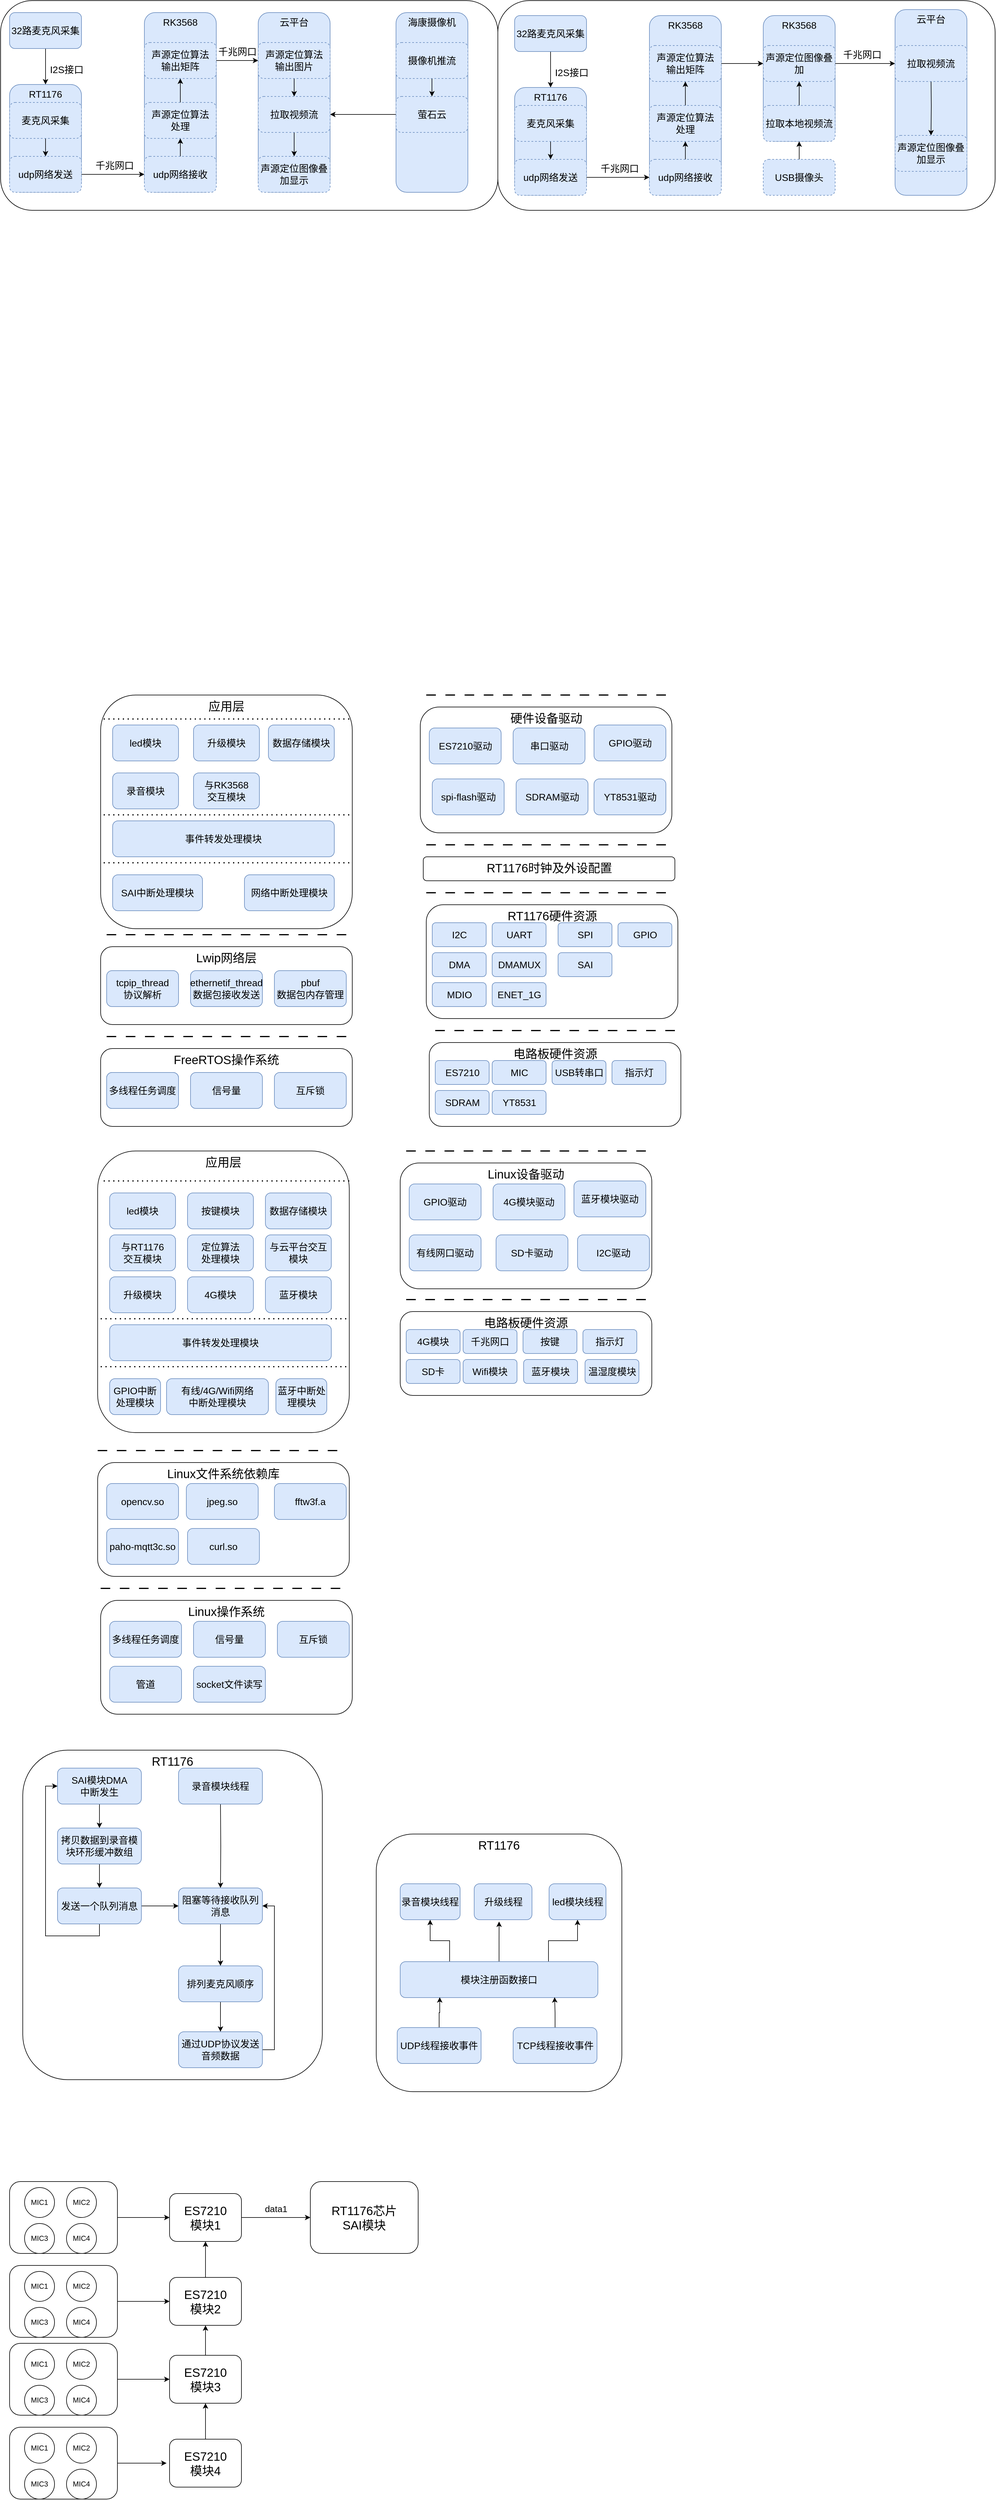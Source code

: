 <mxfile version="21.3.5" type="github">
  <diagram name="第 1 页" id="SKGtHfz4EE8g_Jv6Ql24">
    <mxGraphModel dx="2261" dy="732" grid="1" gridSize="10" guides="1" tooltips="1" connect="1" arrows="1" fold="1" page="1" pageScale="1" pageWidth="827" pageHeight="1169" math="0" shadow="0">
      <root>
        <mxCell id="0" />
        <mxCell id="1" parent="0" />
        <mxCell id="pUKFL5h7S0owQCvHCEkm-30" style="edgeStyle=orthogonalEdgeStyle;rounded=0;orthogonalLoop=1;jettySize=auto;html=1;entryX=0;entryY=0.5;entryDx=0;entryDy=0;" edge="1" parent="1" source="pUKFL5h7S0owQCvHCEkm-6" target="pUKFL5h7S0owQCvHCEkm-29">
          <mxGeometry relative="1" as="geometry" />
        </mxCell>
        <mxCell id="pUKFL5h7S0owQCvHCEkm-6" value="&lt;span style=&quot;font-size: 20px;&quot;&gt;&lt;br&gt;&lt;/span&gt;" style="rounded=1;whiteSpace=wrap;html=1;verticalAlign=top;" vertex="1" parent="1">
          <mxGeometry x="-812" y="3650" width="180" height="120" as="geometry" />
        </mxCell>
        <mxCell id="6IRPAobaThImXXzAXcsa-7" value="" style="rounded=1;whiteSpace=wrap;html=1;" parent="1" vertex="1">
          <mxGeometry x="-827" y="10" width="830" height="350" as="geometry" />
        </mxCell>
        <mxCell id="6IRPAobaThImXXzAXcsa-9" style="edgeStyle=orthogonalEdgeStyle;rounded=0;orthogonalLoop=1;jettySize=auto;html=1;entryX=0.5;entryY=0;entryDx=0;entryDy=0;" parent="1" source="6IRPAobaThImXXzAXcsa-8" edge="1">
          <mxGeometry relative="1" as="geometry">
            <mxPoint x="-752" y="150" as="targetPoint" />
          </mxGeometry>
        </mxCell>
        <mxCell id="6IRPAobaThImXXzAXcsa-8" value="&lt;font style=&quot;font-size: 16px;&quot;&gt;32路麦克风采集&lt;/font&gt;" style="rounded=1;whiteSpace=wrap;html=1;fillColor=#dae8fc;strokeColor=#6c8ebf;" parent="1" vertex="1">
          <mxGeometry x="-812" y="30" width="120" height="60" as="geometry" />
        </mxCell>
        <mxCell id="6IRPAobaThImXXzAXcsa-28" value="&lt;div style=&quot;&quot;&gt;&lt;span style=&quot;font-size: 16px;&quot;&gt;I2S接口&lt;/span&gt;&lt;/div&gt;" style="text;html=1;align=center;verticalAlign=middle;resizable=0;points=[];autosize=1;strokeColor=none;fillColor=none;" parent="1" vertex="1">
          <mxGeometry x="-757" y="110" width="80" height="30" as="geometry" />
        </mxCell>
        <mxCell id="6IRPAobaThImXXzAXcsa-29" style="edgeStyle=orthogonalEdgeStyle;rounded=0;orthogonalLoop=1;jettySize=auto;html=1;exitX=0.5;exitY=1;exitDx=0;exitDy=0;" parent="1" edge="1">
          <mxGeometry relative="1" as="geometry">
            <mxPoint x="-537" y="240" as="sourcePoint" />
            <mxPoint x="-537" y="240" as="targetPoint" />
          </mxGeometry>
        </mxCell>
        <mxCell id="6IRPAobaThImXXzAXcsa-30" value="&lt;font style=&quot;font-size: 16px;&quot;&gt;RT1176&lt;/font&gt;" style="rounded=1;whiteSpace=wrap;html=1;fillColor=#dae8fc;strokeColor=#6c8ebf;verticalAlign=top;" parent="1" vertex="1">
          <mxGeometry x="-812" y="150" width="120" height="180" as="geometry" />
        </mxCell>
        <mxCell id="6IRPAobaThImXXzAXcsa-33" style="edgeStyle=orthogonalEdgeStyle;rounded=0;orthogonalLoop=1;jettySize=auto;html=1;entryX=0.5;entryY=0;entryDx=0;entryDy=0;" parent="1" source="6IRPAobaThImXXzAXcsa-31" target="6IRPAobaThImXXzAXcsa-32" edge="1">
          <mxGeometry relative="1" as="geometry" />
        </mxCell>
        <mxCell id="6IRPAobaThImXXzAXcsa-31" value="&lt;span style=&quot;font-size: 16px;&quot;&gt;麦克风采集&lt;/span&gt;" style="rounded=1;whiteSpace=wrap;html=1;dashed=1;fillColor=#dae8fc;strokeColor=#6c8ebf;" parent="1" vertex="1">
          <mxGeometry x="-812" y="180" width="120" height="60" as="geometry" />
        </mxCell>
        <mxCell id="6IRPAobaThImXXzAXcsa-38" style="edgeStyle=orthogonalEdgeStyle;rounded=0;orthogonalLoop=1;jettySize=auto;html=1;exitX=1;exitY=0.5;exitDx=0;exitDy=0;" parent="1" source="6IRPAobaThImXXzAXcsa-32" target="6IRPAobaThImXXzAXcsa-35" edge="1">
          <mxGeometry relative="1" as="geometry" />
        </mxCell>
        <mxCell id="6IRPAobaThImXXzAXcsa-32" value="&lt;span style=&quot;font-size: 16px;&quot;&gt;udp网络发送&lt;/span&gt;" style="rounded=1;whiteSpace=wrap;html=1;dashed=1;fillColor=#dae8fc;strokeColor=#6c8ebf;" parent="1" vertex="1">
          <mxGeometry x="-812" y="270" width="120" height="60" as="geometry" />
        </mxCell>
        <mxCell id="6IRPAobaThImXXzAXcsa-34" value="&lt;font style=&quot;font-size: 16px;&quot;&gt;RK3568&lt;/font&gt;" style="rounded=1;whiteSpace=wrap;html=1;fillColor=#dae8fc;strokeColor=#6c8ebf;verticalAlign=top;" parent="1" vertex="1">
          <mxGeometry x="-587" y="30" width="120" height="300" as="geometry" />
        </mxCell>
        <mxCell id="6IRPAobaThImXXzAXcsa-42" style="edgeStyle=orthogonalEdgeStyle;rounded=0;orthogonalLoop=1;jettySize=auto;html=1;exitX=0.5;exitY=0;exitDx=0;exitDy=0;" parent="1" source="6IRPAobaThImXXzAXcsa-35" target="6IRPAobaThImXXzAXcsa-40" edge="1">
          <mxGeometry relative="1" as="geometry" />
        </mxCell>
        <mxCell id="6IRPAobaThImXXzAXcsa-35" value="&lt;span style=&quot;font-size: 16px;&quot;&gt;udp网络接收&lt;/span&gt;" style="rounded=1;whiteSpace=wrap;html=1;dashed=1;fillColor=#dae8fc;strokeColor=#6c8ebf;" parent="1" vertex="1">
          <mxGeometry x="-587" y="270" width="120" height="60" as="geometry" />
        </mxCell>
        <mxCell id="6IRPAobaThImXXzAXcsa-39" value="&lt;div style=&quot;&quot;&gt;&lt;span style=&quot;font-size: 16px;&quot;&gt;千兆网口&lt;/span&gt;&lt;/div&gt;" style="text;html=1;align=center;verticalAlign=middle;resizable=0;points=[];autosize=1;strokeColor=none;fillColor=none;" parent="1" vertex="1">
          <mxGeometry x="-682" y="270" width="90" height="30" as="geometry" />
        </mxCell>
        <mxCell id="6IRPAobaThImXXzAXcsa-44" style="edgeStyle=orthogonalEdgeStyle;rounded=0;orthogonalLoop=1;jettySize=auto;html=1;exitX=0.5;exitY=0;exitDx=0;exitDy=0;entryX=0.5;entryY=1;entryDx=0;entryDy=0;" parent="1" source="6IRPAobaThImXXzAXcsa-40" target="6IRPAobaThImXXzAXcsa-43" edge="1">
          <mxGeometry relative="1" as="geometry" />
        </mxCell>
        <mxCell id="6IRPAobaThImXXzAXcsa-40" value="&lt;span style=&quot;font-size: 16px;&quot;&gt;声源定位算法&lt;br&gt;处理&lt;br&gt;&lt;/span&gt;" style="rounded=1;whiteSpace=wrap;html=1;dashed=1;fillColor=#dae8fc;strokeColor=#6c8ebf;" parent="1" vertex="1">
          <mxGeometry x="-587" y="180" width="120" height="60" as="geometry" />
        </mxCell>
        <mxCell id="6IRPAobaThImXXzAXcsa-47" style="edgeStyle=orthogonalEdgeStyle;rounded=0;orthogonalLoop=1;jettySize=auto;html=1;" parent="1" source="6IRPAobaThImXXzAXcsa-43" target="6IRPAobaThImXXzAXcsa-46" edge="1">
          <mxGeometry relative="1" as="geometry" />
        </mxCell>
        <mxCell id="6IRPAobaThImXXzAXcsa-43" value="&lt;span style=&quot;font-size: 16px;&quot;&gt;声源定位算法&lt;br&gt;输出矩阵&lt;br&gt;&lt;/span&gt;" style="rounded=1;whiteSpace=wrap;html=1;dashed=1;fillColor=#dae8fc;strokeColor=#6c8ebf;" parent="1" vertex="1">
          <mxGeometry x="-587" y="80" width="120" height="60" as="geometry" />
        </mxCell>
        <mxCell id="6IRPAobaThImXXzAXcsa-45" value="&lt;font style=&quot;font-size: 16px;&quot;&gt;云平台&lt;/font&gt;" style="rounded=1;whiteSpace=wrap;html=1;fillColor=#dae8fc;strokeColor=#6c8ebf;verticalAlign=top;" parent="1" vertex="1">
          <mxGeometry x="-397" y="30" width="120" height="300" as="geometry" />
        </mxCell>
        <mxCell id="6IRPAobaThImXXzAXcsa-55" style="edgeStyle=orthogonalEdgeStyle;rounded=0;orthogonalLoop=1;jettySize=auto;html=1;exitX=0.5;exitY=1;exitDx=0;exitDy=0;" parent="1" source="6IRPAobaThImXXzAXcsa-46" target="6IRPAobaThImXXzAXcsa-50" edge="1">
          <mxGeometry relative="1" as="geometry" />
        </mxCell>
        <mxCell id="6IRPAobaThImXXzAXcsa-46" value="&lt;span style=&quot;font-size: 16px;&quot;&gt;声源定位算法&lt;br&gt;输出图片&lt;br&gt;&lt;/span&gt;" style="rounded=1;whiteSpace=wrap;html=1;dashed=1;fillColor=#dae8fc;strokeColor=#6c8ebf;" parent="1" vertex="1">
          <mxGeometry x="-397" y="80" width="120" height="60" as="geometry" />
        </mxCell>
        <mxCell id="6IRPAobaThImXXzAXcsa-48" value="&lt;div style=&quot;&quot;&gt;&lt;span style=&quot;font-size: 16px;&quot;&gt;千兆网口&lt;/span&gt;&lt;/div&gt;" style="text;html=1;align=center;verticalAlign=middle;resizable=0;points=[];autosize=1;strokeColor=none;fillColor=none;" parent="1" vertex="1">
          <mxGeometry x="-477" y="80" width="90" height="30" as="geometry" />
        </mxCell>
        <mxCell id="6IRPAobaThImXXzAXcsa-49" value="&lt;font style=&quot;font-size: 16px;&quot;&gt;海康摄像机&lt;/font&gt;" style="rounded=1;whiteSpace=wrap;html=1;fillColor=#dae8fc;strokeColor=#6c8ebf;verticalAlign=top;" parent="1" vertex="1">
          <mxGeometry x="-167" y="30" width="120" height="300" as="geometry" />
        </mxCell>
        <mxCell id="6IRPAobaThImXXzAXcsa-57" style="edgeStyle=orthogonalEdgeStyle;rounded=0;orthogonalLoop=1;jettySize=auto;html=1;exitX=0.5;exitY=1;exitDx=0;exitDy=0;" parent="1" source="6IRPAobaThImXXzAXcsa-50" target="6IRPAobaThImXXzAXcsa-56" edge="1">
          <mxGeometry relative="1" as="geometry" />
        </mxCell>
        <mxCell id="6IRPAobaThImXXzAXcsa-50" value="&lt;span style=&quot;font-size: 16px;&quot;&gt;拉取视频流&lt;br&gt;&lt;/span&gt;" style="rounded=1;whiteSpace=wrap;html=1;dashed=1;fillColor=#dae8fc;strokeColor=#6c8ebf;" parent="1" vertex="1">
          <mxGeometry x="-397" y="170" width="120" height="60" as="geometry" />
        </mxCell>
        <mxCell id="6IRPAobaThImXXzAXcsa-54" style="edgeStyle=orthogonalEdgeStyle;rounded=0;orthogonalLoop=1;jettySize=auto;html=1;exitX=0;exitY=0.5;exitDx=0;exitDy=0;" parent="1" source="6IRPAobaThImXXzAXcsa-51" target="6IRPAobaThImXXzAXcsa-50" edge="1">
          <mxGeometry relative="1" as="geometry" />
        </mxCell>
        <mxCell id="6IRPAobaThImXXzAXcsa-51" value="&lt;span style=&quot;font-size: 16px;&quot;&gt;萤石云&lt;br&gt;&lt;/span&gt;" style="rounded=1;whiteSpace=wrap;html=1;dashed=1;fillColor=#dae8fc;strokeColor=#6c8ebf;" parent="1" vertex="1">
          <mxGeometry x="-167" y="170" width="120" height="60" as="geometry" />
        </mxCell>
        <mxCell id="6IRPAobaThImXXzAXcsa-53" style="edgeStyle=orthogonalEdgeStyle;rounded=0;orthogonalLoop=1;jettySize=auto;html=1;exitX=0.5;exitY=1;exitDx=0;exitDy=0;entryX=0.5;entryY=0;entryDx=0;entryDy=0;" parent="1" source="6IRPAobaThImXXzAXcsa-52" target="6IRPAobaThImXXzAXcsa-51" edge="1">
          <mxGeometry relative="1" as="geometry" />
        </mxCell>
        <mxCell id="6IRPAobaThImXXzAXcsa-52" value="&lt;font style=&quot;font-size: 16px;&quot;&gt;摄像机推流&lt;/font&gt;" style="rounded=1;whiteSpace=wrap;html=1;dashed=1;fillColor=#dae8fc;strokeColor=#6c8ebf;" parent="1" vertex="1">
          <mxGeometry x="-167" y="80" width="120" height="60" as="geometry" />
        </mxCell>
        <mxCell id="6IRPAobaThImXXzAXcsa-56" value="&lt;span style=&quot;font-size: 16px;&quot;&gt;声源定位图像叠加显示&lt;br&gt;&lt;/span&gt;" style="rounded=1;whiteSpace=wrap;html=1;dashed=1;fillColor=#dae8fc;strokeColor=#6c8ebf;" parent="1" vertex="1">
          <mxGeometry x="-397" y="270" width="120" height="60" as="geometry" />
        </mxCell>
        <mxCell id="6IRPAobaThImXXzAXcsa-58" value="" style="rounded=1;whiteSpace=wrap;html=1;" parent="1" vertex="1">
          <mxGeometry x="3" y="10" width="830" height="350" as="geometry" />
        </mxCell>
        <mxCell id="6IRPAobaThImXXzAXcsa-59" style="edgeStyle=orthogonalEdgeStyle;rounded=0;orthogonalLoop=1;jettySize=auto;html=1;entryX=0.5;entryY=0;entryDx=0;entryDy=0;" parent="1" source="6IRPAobaThImXXzAXcsa-60" edge="1">
          <mxGeometry relative="1" as="geometry">
            <mxPoint x="91" y="155" as="targetPoint" />
          </mxGeometry>
        </mxCell>
        <mxCell id="6IRPAobaThImXXzAXcsa-60" value="&lt;font style=&quot;font-size: 16px;&quot;&gt;32路麦克风采集&lt;/font&gt;" style="rounded=1;whiteSpace=wrap;html=1;fillColor=#dae8fc;strokeColor=#6c8ebf;" parent="1" vertex="1">
          <mxGeometry x="31" y="35" width="120" height="60" as="geometry" />
        </mxCell>
        <mxCell id="6IRPAobaThImXXzAXcsa-61" value="&lt;div style=&quot;&quot;&gt;&lt;span style=&quot;font-size: 16px;&quot;&gt;I2S接口&lt;/span&gt;&lt;/div&gt;" style="text;html=1;align=center;verticalAlign=middle;resizable=0;points=[];autosize=1;strokeColor=none;fillColor=none;" parent="1" vertex="1">
          <mxGeometry x="86" y="115" width="80" height="30" as="geometry" />
        </mxCell>
        <mxCell id="6IRPAobaThImXXzAXcsa-62" style="edgeStyle=orthogonalEdgeStyle;rounded=0;orthogonalLoop=1;jettySize=auto;html=1;exitX=0.5;exitY=1;exitDx=0;exitDy=0;" parent="1" edge="1">
          <mxGeometry relative="1" as="geometry">
            <mxPoint x="306" y="245" as="sourcePoint" />
            <mxPoint x="306" y="245" as="targetPoint" />
          </mxGeometry>
        </mxCell>
        <mxCell id="6IRPAobaThImXXzAXcsa-63" value="&lt;font style=&quot;font-size: 16px;&quot;&gt;RT1176&lt;/font&gt;" style="rounded=1;whiteSpace=wrap;html=1;fillColor=#dae8fc;strokeColor=#6c8ebf;verticalAlign=top;" parent="1" vertex="1">
          <mxGeometry x="31" y="155" width="120" height="180" as="geometry" />
        </mxCell>
        <mxCell id="6IRPAobaThImXXzAXcsa-64" style="edgeStyle=orthogonalEdgeStyle;rounded=0;orthogonalLoop=1;jettySize=auto;html=1;entryX=0.5;entryY=0;entryDx=0;entryDy=0;" parent="1" source="6IRPAobaThImXXzAXcsa-65" target="6IRPAobaThImXXzAXcsa-67" edge="1">
          <mxGeometry relative="1" as="geometry" />
        </mxCell>
        <mxCell id="6IRPAobaThImXXzAXcsa-65" value="&lt;span style=&quot;font-size: 16px;&quot;&gt;麦克风采集&lt;/span&gt;" style="rounded=1;whiteSpace=wrap;html=1;dashed=1;fillColor=#dae8fc;strokeColor=#6c8ebf;" parent="1" vertex="1">
          <mxGeometry x="31" y="185" width="120" height="60" as="geometry" />
        </mxCell>
        <mxCell id="6IRPAobaThImXXzAXcsa-66" style="edgeStyle=orthogonalEdgeStyle;rounded=0;orthogonalLoop=1;jettySize=auto;html=1;exitX=1;exitY=0.5;exitDx=0;exitDy=0;" parent="1" source="6IRPAobaThImXXzAXcsa-67" target="6IRPAobaThImXXzAXcsa-70" edge="1">
          <mxGeometry relative="1" as="geometry" />
        </mxCell>
        <mxCell id="6IRPAobaThImXXzAXcsa-67" value="&lt;span style=&quot;font-size: 16px;&quot;&gt;udp网络发送&lt;/span&gt;" style="rounded=1;whiteSpace=wrap;html=1;dashed=1;fillColor=#dae8fc;strokeColor=#6c8ebf;" parent="1" vertex="1">
          <mxGeometry x="31" y="275" width="120" height="60" as="geometry" />
        </mxCell>
        <mxCell id="6IRPAobaThImXXzAXcsa-68" value="&lt;font style=&quot;font-size: 16px;&quot;&gt;RK3568&lt;/font&gt;" style="rounded=1;whiteSpace=wrap;html=1;fillColor=#dae8fc;strokeColor=#6c8ebf;verticalAlign=top;" parent="1" vertex="1">
          <mxGeometry x="256" y="35" width="120" height="300" as="geometry" />
        </mxCell>
        <mxCell id="6IRPAobaThImXXzAXcsa-69" style="edgeStyle=orthogonalEdgeStyle;rounded=0;orthogonalLoop=1;jettySize=auto;html=1;exitX=0.5;exitY=0;exitDx=0;exitDy=0;" parent="1" source="6IRPAobaThImXXzAXcsa-70" target="6IRPAobaThImXXzAXcsa-73" edge="1">
          <mxGeometry relative="1" as="geometry" />
        </mxCell>
        <mxCell id="6IRPAobaThImXXzAXcsa-70" value="&lt;span style=&quot;font-size: 16px;&quot;&gt;udp网络接收&lt;/span&gt;" style="rounded=1;whiteSpace=wrap;html=1;dashed=1;fillColor=#dae8fc;strokeColor=#6c8ebf;" parent="1" vertex="1">
          <mxGeometry x="256" y="275" width="120" height="60" as="geometry" />
        </mxCell>
        <mxCell id="6IRPAobaThImXXzAXcsa-71" value="&lt;div style=&quot;&quot;&gt;&lt;span style=&quot;font-size: 16px;&quot;&gt;千兆网口&lt;/span&gt;&lt;/div&gt;" style="text;html=1;align=center;verticalAlign=middle;resizable=0;points=[];autosize=1;strokeColor=none;fillColor=none;" parent="1" vertex="1">
          <mxGeometry x="161" y="275" width="90" height="30" as="geometry" />
        </mxCell>
        <mxCell id="6IRPAobaThImXXzAXcsa-72" style="edgeStyle=orthogonalEdgeStyle;rounded=0;orthogonalLoop=1;jettySize=auto;html=1;exitX=0.5;exitY=0;exitDx=0;exitDy=0;entryX=0.5;entryY=1;entryDx=0;entryDy=0;" parent="1" source="6IRPAobaThImXXzAXcsa-73" target="6IRPAobaThImXXzAXcsa-75" edge="1">
          <mxGeometry relative="1" as="geometry" />
        </mxCell>
        <mxCell id="6IRPAobaThImXXzAXcsa-73" value="&lt;span style=&quot;font-size: 16px;&quot;&gt;声源定位算法&lt;br&gt;处理&lt;br&gt;&lt;/span&gt;" style="rounded=1;whiteSpace=wrap;html=1;dashed=1;fillColor=#dae8fc;strokeColor=#6c8ebf;" parent="1" vertex="1">
          <mxGeometry x="256" y="185" width="120" height="60" as="geometry" />
        </mxCell>
        <mxCell id="6IRPAobaThImXXzAXcsa-94" style="edgeStyle=orthogonalEdgeStyle;rounded=0;orthogonalLoop=1;jettySize=auto;html=1;exitX=1;exitY=0.5;exitDx=0;exitDy=0;" parent="1" source="6IRPAobaThImXXzAXcsa-75" target="6IRPAobaThImXXzAXcsa-93" edge="1">
          <mxGeometry relative="1" as="geometry" />
        </mxCell>
        <mxCell id="6IRPAobaThImXXzAXcsa-75" value="&lt;span style=&quot;font-size: 16px;&quot;&gt;声源定位算法&lt;br&gt;输出矩阵&lt;br&gt;&lt;/span&gt;" style="rounded=1;whiteSpace=wrap;html=1;dashed=1;fillColor=#dae8fc;strokeColor=#6c8ebf;" parent="1" vertex="1">
          <mxGeometry x="256" y="85" width="120" height="60" as="geometry" />
        </mxCell>
        <mxCell id="6IRPAobaThImXXzAXcsa-76" value="&lt;font style=&quot;font-size: 16px;&quot;&gt;云平台&lt;/font&gt;" style="rounded=1;whiteSpace=wrap;html=1;fillColor=#dae8fc;strokeColor=#6c8ebf;verticalAlign=top;" parent="1" vertex="1">
          <mxGeometry x="666" y="25" width="120" height="310" as="geometry" />
        </mxCell>
        <mxCell id="6IRPAobaThImXXzAXcsa-79" value="&lt;div style=&quot;&quot;&gt;&lt;span style=&quot;font-size: 16px;&quot;&gt;千兆网口&lt;/span&gt;&lt;/div&gt;" style="text;html=1;align=center;verticalAlign=middle;resizable=0;points=[];autosize=1;strokeColor=none;fillColor=none;" parent="1" vertex="1">
          <mxGeometry x="566" y="85" width="90" height="30" as="geometry" />
        </mxCell>
        <mxCell id="6IRPAobaThImXXzAXcsa-81" style="edgeStyle=orthogonalEdgeStyle;rounded=0;orthogonalLoop=1;jettySize=auto;html=1;exitX=0.5;exitY=1;exitDx=0;exitDy=0;" parent="1" target="6IRPAobaThImXXzAXcsa-87" edge="1">
          <mxGeometry relative="1" as="geometry">
            <mxPoint x="726" y="135" as="sourcePoint" />
          </mxGeometry>
        </mxCell>
        <mxCell id="6IRPAobaThImXXzAXcsa-87" value="&lt;span style=&quot;font-size: 16px;&quot;&gt;声源定位图像叠加显示&lt;br&gt;&lt;/span&gt;" style="rounded=1;whiteSpace=wrap;html=1;dashed=1;fillColor=#dae8fc;strokeColor=#6c8ebf;" parent="1" vertex="1">
          <mxGeometry x="666" y="235" width="120" height="60" as="geometry" />
        </mxCell>
        <mxCell id="6IRPAobaThImXXzAXcsa-92" value="&lt;font style=&quot;font-size: 16px;&quot;&gt;RK3568&lt;/font&gt;" style="rounded=1;whiteSpace=wrap;html=1;fillColor=#dae8fc;strokeColor=#6c8ebf;verticalAlign=top;" parent="1" vertex="1">
          <mxGeometry x="446" y="35" width="120" height="210" as="geometry" />
        </mxCell>
        <mxCell id="6IRPAobaThImXXzAXcsa-97" style="edgeStyle=orthogonalEdgeStyle;rounded=0;orthogonalLoop=1;jettySize=auto;html=1;exitX=1;exitY=0.5;exitDx=0;exitDy=0;" parent="1" source="6IRPAobaThImXXzAXcsa-93" target="6IRPAobaThImXXzAXcsa-95" edge="1">
          <mxGeometry relative="1" as="geometry" />
        </mxCell>
        <mxCell id="6IRPAobaThImXXzAXcsa-93" value="&lt;span style=&quot;font-size: 16px;&quot;&gt;声源定位图像叠加&lt;br&gt;&lt;/span&gt;" style="rounded=1;whiteSpace=wrap;html=1;dashed=1;fillColor=#dae8fc;strokeColor=#6c8ebf;" parent="1" vertex="1">
          <mxGeometry x="446" y="85" width="120" height="60" as="geometry" />
        </mxCell>
        <mxCell id="6IRPAobaThImXXzAXcsa-95" value="&lt;span style=&quot;font-size: 16px;&quot;&gt;拉取视频流&lt;br&gt;&lt;/span&gt;" style="rounded=1;whiteSpace=wrap;html=1;dashed=1;fillColor=#dae8fc;strokeColor=#6c8ebf;" parent="1" vertex="1">
          <mxGeometry x="666" y="85" width="120" height="60" as="geometry" />
        </mxCell>
        <mxCell id="6IRPAobaThImXXzAXcsa-101" style="edgeStyle=orthogonalEdgeStyle;rounded=0;orthogonalLoop=1;jettySize=auto;html=1;exitX=0.5;exitY=0;exitDx=0;exitDy=0;entryX=0.5;entryY=1;entryDx=0;entryDy=0;" parent="1" source="6IRPAobaThImXXzAXcsa-98" target="6IRPAobaThImXXzAXcsa-93" edge="1">
          <mxGeometry relative="1" as="geometry" />
        </mxCell>
        <mxCell id="6IRPAobaThImXXzAXcsa-98" value="&lt;span style=&quot;font-size: 16px;&quot;&gt;拉取本地视频流&lt;br&gt;&lt;/span&gt;" style="rounded=1;whiteSpace=wrap;html=1;dashed=1;fillColor=#dae8fc;strokeColor=#6c8ebf;" parent="1" vertex="1">
          <mxGeometry x="446" y="185" width="120" height="60" as="geometry" />
        </mxCell>
        <mxCell id="6IRPAobaThImXXzAXcsa-100" style="edgeStyle=orthogonalEdgeStyle;rounded=0;orthogonalLoop=1;jettySize=auto;html=1;exitX=0.5;exitY=0;exitDx=0;exitDy=0;entryX=0.5;entryY=1;entryDx=0;entryDy=0;" parent="1" source="6IRPAobaThImXXzAXcsa-99" target="6IRPAobaThImXXzAXcsa-98" edge="1">
          <mxGeometry relative="1" as="geometry" />
        </mxCell>
        <mxCell id="6IRPAobaThImXXzAXcsa-99" value="&lt;span style=&quot;font-size: 16px;&quot;&gt;USB摄像头&lt;br&gt;&lt;/span&gt;" style="rounded=1;whiteSpace=wrap;html=1;dashed=1;fillColor=#dae8fc;strokeColor=#6c8ebf;" parent="1" vertex="1">
          <mxGeometry x="446" y="275" width="120" height="60" as="geometry" />
        </mxCell>
        <mxCell id="6IRPAobaThImXXzAXcsa-103" value="&lt;font style=&quot;font-size: 20px;&quot;&gt;应用层&lt;/font&gt;" style="rounded=1;whiteSpace=wrap;html=1;verticalAlign=top;" parent="1" vertex="1">
          <mxGeometry x="-660" y="1169" width="420" height="390" as="geometry" />
        </mxCell>
        <mxCell id="6IRPAobaThImXXzAXcsa-106" value="" style="endArrow=none;dashed=1;html=1;dashPattern=8 8;strokeWidth=2;rounded=0;" parent="1" edge="1">
          <mxGeometry width="50" height="50" relative="1" as="geometry">
            <mxPoint x="-650" y="1569" as="sourcePoint" />
            <mxPoint x="-250" y="1569" as="targetPoint" />
          </mxGeometry>
        </mxCell>
        <mxCell id="6IRPAobaThImXXzAXcsa-107" value="&lt;font style=&quot;font-size: 20px;&quot;&gt;Lwip网络层&lt;/font&gt;" style="rounded=1;whiteSpace=wrap;html=1;verticalAlign=top;" parent="1" vertex="1">
          <mxGeometry x="-660" y="1589" width="420" height="130" as="geometry" />
        </mxCell>
        <mxCell id="6IRPAobaThImXXzAXcsa-108" value="" style="endArrow=none;dashed=1;html=1;dashPattern=8 8;strokeWidth=2;rounded=0;" parent="1" edge="1">
          <mxGeometry width="50" height="50" relative="1" as="geometry">
            <mxPoint x="-650" y="1739" as="sourcePoint" />
            <mxPoint x="-250" y="1739" as="targetPoint" />
          </mxGeometry>
        </mxCell>
        <mxCell id="6IRPAobaThImXXzAXcsa-109" value="&lt;span style=&quot;font-size: 20px;&quot;&gt;FreeRTOS操作系统&lt;br&gt;&lt;br&gt;&lt;/span&gt;" style="rounded=1;whiteSpace=wrap;html=1;verticalAlign=top;" parent="1" vertex="1">
          <mxGeometry x="-660" y="1759" width="420" height="130" as="geometry" />
        </mxCell>
        <mxCell id="6IRPAobaThImXXzAXcsa-110" value="&lt;font style=&quot;font-size: 16px;&quot;&gt;SAI中断处理模块&lt;/font&gt;" style="rounded=1;whiteSpace=wrap;html=1;fillColor=#dae8fc;strokeColor=#6c8ebf;" parent="1" vertex="1">
          <mxGeometry x="-640" y="1469" width="150" height="60" as="geometry" />
        </mxCell>
        <mxCell id="6IRPAobaThImXXzAXcsa-111" value="&lt;font style=&quot;font-size: 16px;&quot;&gt;多线程任务调度&lt;/font&gt;" style="rounded=1;whiteSpace=wrap;html=1;fillColor=#dae8fc;strokeColor=#6c8ebf;" parent="1" vertex="1">
          <mxGeometry x="-650" y="1799" width="120" height="60" as="geometry" />
        </mxCell>
        <mxCell id="6IRPAobaThImXXzAXcsa-112" value="&lt;font style=&quot;font-size: 16px;&quot;&gt;信号量&lt;/font&gt;" style="rounded=1;whiteSpace=wrap;html=1;fillColor=#dae8fc;strokeColor=#6c8ebf;" parent="1" vertex="1">
          <mxGeometry x="-510" y="1799" width="120" height="60" as="geometry" />
        </mxCell>
        <mxCell id="6IRPAobaThImXXzAXcsa-113" value="&lt;font style=&quot;font-size: 16px;&quot;&gt;互斥锁&lt;/font&gt;" style="rounded=1;whiteSpace=wrap;html=1;fillColor=#dae8fc;strokeColor=#6c8ebf;" parent="1" vertex="1">
          <mxGeometry x="-370" y="1799" width="120" height="60" as="geometry" />
        </mxCell>
        <mxCell id="6IRPAobaThImXXzAXcsa-114" value="&lt;font style=&quot;font-size: 16px;&quot;&gt;多线程任务调度&lt;/font&gt;" style="rounded=1;whiteSpace=wrap;html=1;fillColor=#dae8fc;strokeColor=#6c8ebf;" parent="1" vertex="1">
          <mxGeometry x="-650" y="1799" width="120" height="60" as="geometry" />
        </mxCell>
        <mxCell id="6IRPAobaThImXXzAXcsa-115" value="&lt;font style=&quot;font-size: 16px;&quot;&gt;ethernetif_thread&lt;br&gt;数据包接收发送&lt;/font&gt;" style="rounded=1;whiteSpace=wrap;html=1;fillColor=#dae8fc;strokeColor=#6c8ebf;" parent="1" vertex="1">
          <mxGeometry x="-510" y="1629" width="120" height="60" as="geometry" />
        </mxCell>
        <mxCell id="6IRPAobaThImXXzAXcsa-116" value="&lt;font style=&quot;font-size: 16px;&quot;&gt;pbuf&lt;br&gt;数据包内存管理&lt;br&gt;&lt;/font&gt;" style="rounded=1;whiteSpace=wrap;html=1;fillColor=#dae8fc;strokeColor=#6c8ebf;" parent="1" vertex="1">
          <mxGeometry x="-370" y="1629" width="120" height="60" as="geometry" />
        </mxCell>
        <mxCell id="6IRPAobaThImXXzAXcsa-117" value="&lt;span style=&quot;font-size: 16px;&quot;&gt;tcpip_thread&lt;br&gt;协议解析&lt;br&gt;&lt;/span&gt;" style="rounded=1;whiteSpace=wrap;html=1;fillColor=#dae8fc;strokeColor=#6c8ebf;" parent="1" vertex="1">
          <mxGeometry x="-650" y="1629" width="120" height="60" as="geometry" />
        </mxCell>
        <mxCell id="6IRPAobaThImXXzAXcsa-119" value="&lt;font style=&quot;font-size: 16px;&quot;&gt;网络中断处理模块&lt;/font&gt;" style="rounded=1;whiteSpace=wrap;html=1;fillColor=#dae8fc;strokeColor=#6c8ebf;" parent="1" vertex="1">
          <mxGeometry x="-420" y="1469" width="150" height="60" as="geometry" />
        </mxCell>
        <mxCell id="6IRPAobaThImXXzAXcsa-122" value="" style="endArrow=none;dashed=1;html=1;dashPattern=1 3;strokeWidth=2;rounded=0;" parent="1" edge="1">
          <mxGeometry width="50" height="50" relative="1" as="geometry">
            <mxPoint x="-655" y="1449" as="sourcePoint" />
            <mxPoint x="-245" y="1449" as="targetPoint" />
          </mxGeometry>
        </mxCell>
        <mxCell id="6IRPAobaThImXXzAXcsa-123" value="" style="endArrow=none;dashed=1;html=1;dashPattern=1 3;strokeWidth=2;rounded=0;" parent="1" edge="1">
          <mxGeometry width="50" height="50" relative="1" as="geometry">
            <mxPoint x="-655" y="1369" as="sourcePoint" />
            <mxPoint x="-245" y="1369" as="targetPoint" />
          </mxGeometry>
        </mxCell>
        <mxCell id="6IRPAobaThImXXzAXcsa-124" value="&lt;font style=&quot;font-size: 16px;&quot;&gt;事件转发处理模块&lt;/font&gt;" style="rounded=1;whiteSpace=wrap;html=1;fillColor=#dae8fc;strokeColor=#6c8ebf;" parent="1" vertex="1">
          <mxGeometry x="-640" y="1379" width="370" height="60" as="geometry" />
        </mxCell>
        <mxCell id="6IRPAobaThImXXzAXcsa-125" value="" style="endArrow=none;dashed=1;html=1;dashPattern=1 3;strokeWidth=2;rounded=0;" parent="1" edge="1">
          <mxGeometry width="50" height="50" relative="1" as="geometry">
            <mxPoint x="-655" y="1209" as="sourcePoint" />
            <mxPoint x="-245" y="1209" as="targetPoint" />
          </mxGeometry>
        </mxCell>
        <mxCell id="6IRPAobaThImXXzAXcsa-126" value="&lt;font style=&quot;font-size: 16px;&quot;&gt;录音模块&lt;/font&gt;" style="rounded=1;whiteSpace=wrap;html=1;fillColor=#dae8fc;strokeColor=#6c8ebf;" parent="1" vertex="1">
          <mxGeometry x="-640" y="1299" width="110" height="60" as="geometry" />
        </mxCell>
        <mxCell id="6IRPAobaThImXXzAXcsa-127" value="&lt;font style=&quot;font-size: 16px;&quot;&gt;led模块&lt;/font&gt;" style="rounded=1;whiteSpace=wrap;html=1;fillColor=#dae8fc;strokeColor=#6c8ebf;" parent="1" vertex="1">
          <mxGeometry x="-640" y="1219" width="110" height="60" as="geometry" />
        </mxCell>
        <mxCell id="6IRPAobaThImXXzAXcsa-128" value="&lt;font style=&quot;font-size: 16px;&quot;&gt;升级模块&lt;/font&gt;" style="rounded=1;whiteSpace=wrap;html=1;fillColor=#dae8fc;strokeColor=#6c8ebf;" parent="1" vertex="1">
          <mxGeometry x="-505" y="1219" width="110" height="60" as="geometry" />
        </mxCell>
        <mxCell id="6IRPAobaThImXXzAXcsa-129" value="&lt;font style=&quot;font-size: 16px;&quot;&gt;与RK3568&lt;br&gt;交互模块&lt;/font&gt;" style="rounded=1;whiteSpace=wrap;html=1;fillColor=#dae8fc;strokeColor=#6c8ebf;" parent="1" vertex="1">
          <mxGeometry x="-505" y="1299" width="110" height="60" as="geometry" />
        </mxCell>
        <mxCell id="6IRPAobaThImXXzAXcsa-130" value="&lt;font style=&quot;font-size: 16px;&quot;&gt;数据存储模块&lt;/font&gt;" style="rounded=1;whiteSpace=wrap;html=1;fillColor=#dae8fc;strokeColor=#6c8ebf;" parent="1" vertex="1">
          <mxGeometry x="-380" y="1219" width="110" height="60" as="geometry" />
        </mxCell>
        <mxCell id="6IRPAobaThImXXzAXcsa-131" value="" style="endArrow=none;dashed=1;html=1;dashPattern=8 8;strokeWidth=2;rounded=0;" parent="1" edge="1">
          <mxGeometry width="50" height="50" relative="1" as="geometry">
            <mxPoint x="-116.5" y="1169" as="sourcePoint" />
            <mxPoint x="283.5" y="1169" as="targetPoint" />
          </mxGeometry>
        </mxCell>
        <mxCell id="6IRPAobaThImXXzAXcsa-132" value="&lt;span style=&quot;font-size: 20px;&quot;&gt;硬件设备驱动&lt;br&gt;&lt;br&gt;&lt;/span&gt;" style="rounded=1;whiteSpace=wrap;html=1;verticalAlign=top;" parent="1" vertex="1">
          <mxGeometry x="-126.5" y="1189" width="420" height="210" as="geometry" />
        </mxCell>
        <mxCell id="6IRPAobaThImXXzAXcsa-134" value="&lt;font style=&quot;font-size: 16px;&quot;&gt;ES7210驱动&lt;br&gt;&lt;/font&gt;" style="rounded=1;whiteSpace=wrap;html=1;fillColor=#dae8fc;strokeColor=#6c8ebf;" parent="1" vertex="1">
          <mxGeometry x="-111.5" y="1224" width="120" height="60" as="geometry" />
        </mxCell>
        <mxCell id="6IRPAobaThImXXzAXcsa-135" value="&lt;font style=&quot;font-size: 16px;&quot;&gt;串口驱动&lt;br&gt;&lt;/font&gt;" style="rounded=1;whiteSpace=wrap;html=1;fillColor=#dae8fc;strokeColor=#6c8ebf;" parent="1" vertex="1">
          <mxGeometry x="28.5" y="1224" width="120" height="60" as="geometry" />
        </mxCell>
        <mxCell id="6IRPAobaThImXXzAXcsa-136" value="&lt;font style=&quot;font-size: 16px;&quot;&gt;GPIO驱动&lt;br&gt;&lt;/font&gt;" style="rounded=1;whiteSpace=wrap;html=1;fillColor=#dae8fc;strokeColor=#6c8ebf;" parent="1" vertex="1">
          <mxGeometry x="163.5" y="1219" width="120" height="60" as="geometry" />
        </mxCell>
        <mxCell id="6IRPAobaThImXXzAXcsa-137" value="&lt;font style=&quot;font-size: 16px;&quot;&gt;SDRAM驱动&lt;br&gt;&lt;/font&gt;" style="rounded=1;whiteSpace=wrap;html=1;fillColor=#dae8fc;strokeColor=#6c8ebf;" parent="1" vertex="1">
          <mxGeometry x="33.5" y="1309" width="120" height="60" as="geometry" />
        </mxCell>
        <mxCell id="6IRPAobaThImXXzAXcsa-138" value="&lt;font style=&quot;font-size: 16px;&quot;&gt;spi-flash驱动&lt;br&gt;&lt;/font&gt;" style="rounded=1;whiteSpace=wrap;html=1;fillColor=#dae8fc;strokeColor=#6c8ebf;" parent="1" vertex="1">
          <mxGeometry x="-106.5" y="1309" width="120" height="60" as="geometry" />
        </mxCell>
        <mxCell id="6IRPAobaThImXXzAXcsa-139" value="&lt;font style=&quot;font-size: 16px;&quot;&gt;YT8531驱动&lt;br&gt;&lt;/font&gt;" style="rounded=1;whiteSpace=wrap;html=1;fillColor=#dae8fc;strokeColor=#6c8ebf;" parent="1" vertex="1">
          <mxGeometry x="163.5" y="1309" width="120" height="60" as="geometry" />
        </mxCell>
        <mxCell id="6IRPAobaThImXXzAXcsa-141" value="" style="endArrow=none;dashed=1;html=1;dashPattern=8 8;strokeWidth=2;rounded=0;" parent="1" edge="1">
          <mxGeometry width="50" height="50" relative="1" as="geometry">
            <mxPoint x="-116.5" y="1419" as="sourcePoint" />
            <mxPoint x="283.5" y="1419" as="targetPoint" />
          </mxGeometry>
        </mxCell>
        <mxCell id="6IRPAobaThImXXzAXcsa-142" value="&lt;span style=&quot;font-size: 20px;&quot;&gt;RT1176时钟及外设配置&lt;br&gt;&lt;/span&gt;" style="rounded=1;whiteSpace=wrap;html=1;verticalAlign=top;" parent="1" vertex="1">
          <mxGeometry x="-121.5" y="1439" width="420" height="40" as="geometry" />
        </mxCell>
        <mxCell id="6IRPAobaThImXXzAXcsa-143" value="" style="endArrow=none;dashed=1;html=1;dashPattern=8 8;strokeWidth=2;rounded=0;" parent="1" edge="1">
          <mxGeometry width="50" height="50" relative="1" as="geometry">
            <mxPoint x="-116.5" y="1499" as="sourcePoint" />
            <mxPoint x="283.5" y="1499" as="targetPoint" />
          </mxGeometry>
        </mxCell>
        <mxCell id="6IRPAobaThImXXzAXcsa-144" value="&lt;span style=&quot;font-size: 20px;&quot;&gt;RT1176硬件资源&lt;br&gt;&lt;/span&gt;" style="rounded=1;whiteSpace=wrap;html=1;verticalAlign=top;" parent="1" vertex="1">
          <mxGeometry x="-116.5" y="1519" width="420" height="190" as="geometry" />
        </mxCell>
        <mxCell id="6IRPAobaThImXXzAXcsa-145" value="&lt;font style=&quot;font-size: 16px;&quot;&gt;I2C&lt;br&gt;&lt;/font&gt;" style="rounded=1;whiteSpace=wrap;html=1;fillColor=#dae8fc;strokeColor=#6c8ebf;" parent="1" vertex="1">
          <mxGeometry x="-106.5" y="1549" width="90" height="40" as="geometry" />
        </mxCell>
        <mxCell id="6IRPAobaThImXXzAXcsa-146" value="&lt;font style=&quot;font-size: 16px;&quot;&gt;UART&lt;br&gt;&lt;/font&gt;" style="rounded=1;whiteSpace=wrap;html=1;fillColor=#dae8fc;strokeColor=#6c8ebf;" parent="1" vertex="1">
          <mxGeometry x="-6.5" y="1549" width="90" height="40" as="geometry" />
        </mxCell>
        <mxCell id="6IRPAobaThImXXzAXcsa-147" value="&lt;font style=&quot;font-size: 16px;&quot;&gt;SPI&lt;br&gt;&lt;/font&gt;" style="rounded=1;whiteSpace=wrap;html=1;fillColor=#dae8fc;strokeColor=#6c8ebf;" parent="1" vertex="1">
          <mxGeometry x="103.5" y="1549" width="90" height="40" as="geometry" />
        </mxCell>
        <mxCell id="6IRPAobaThImXXzAXcsa-148" value="&lt;font style=&quot;font-size: 16px;&quot;&gt;GPIO&lt;br&gt;&lt;/font&gt;" style="rounded=1;whiteSpace=wrap;html=1;fillColor=#dae8fc;strokeColor=#6c8ebf;" parent="1" vertex="1">
          <mxGeometry x="203.5" y="1549" width="90" height="40" as="geometry" />
        </mxCell>
        <mxCell id="6IRPAobaThImXXzAXcsa-149" value="&lt;font style=&quot;font-size: 16px;&quot;&gt;DMA&lt;br&gt;&lt;/font&gt;" style="rounded=1;whiteSpace=wrap;html=1;fillColor=#dae8fc;strokeColor=#6c8ebf;" parent="1" vertex="1">
          <mxGeometry x="-106.5" y="1599" width="90" height="40" as="geometry" />
        </mxCell>
        <mxCell id="6IRPAobaThImXXzAXcsa-150" value="&lt;font style=&quot;font-size: 16px;&quot;&gt;DMAMUX&lt;br&gt;&lt;/font&gt;" style="rounded=1;whiteSpace=wrap;html=1;fillColor=#dae8fc;strokeColor=#6c8ebf;" parent="1" vertex="1">
          <mxGeometry x="-6.5" y="1599" width="90" height="40" as="geometry" />
        </mxCell>
        <mxCell id="6IRPAobaThImXXzAXcsa-151" value="&lt;font style=&quot;font-size: 16px;&quot;&gt;SAI&lt;br&gt;&lt;/font&gt;" style="rounded=1;whiteSpace=wrap;html=1;fillColor=#dae8fc;strokeColor=#6c8ebf;" parent="1" vertex="1">
          <mxGeometry x="103.5" y="1599" width="90" height="40" as="geometry" />
        </mxCell>
        <mxCell id="6IRPAobaThImXXzAXcsa-153" value="&lt;font style=&quot;font-size: 16px;&quot;&gt;MDIO&lt;br&gt;&lt;/font&gt;" style="rounded=1;whiteSpace=wrap;html=1;fillColor=#dae8fc;strokeColor=#6c8ebf;" parent="1" vertex="1">
          <mxGeometry x="-106.5" y="1649" width="90" height="40" as="geometry" />
        </mxCell>
        <mxCell id="6IRPAobaThImXXzAXcsa-154" value="&lt;font style=&quot;font-size: 16px;&quot;&gt;ENET_1G&lt;br&gt;&lt;/font&gt;" style="rounded=1;whiteSpace=wrap;html=1;fillColor=#dae8fc;strokeColor=#6c8ebf;" parent="1" vertex="1">
          <mxGeometry x="-6.5" y="1649" width="90" height="40" as="geometry" />
        </mxCell>
        <mxCell id="6IRPAobaThImXXzAXcsa-155" value="" style="endArrow=none;dashed=1;html=1;dashPattern=8 8;strokeWidth=2;rounded=0;" parent="1" edge="1">
          <mxGeometry width="50" height="50" relative="1" as="geometry">
            <mxPoint x="-101.5" y="1729" as="sourcePoint" />
            <mxPoint x="298.5" y="1729" as="targetPoint" />
          </mxGeometry>
        </mxCell>
        <mxCell id="6IRPAobaThImXXzAXcsa-156" value="&lt;span style=&quot;font-size: 20px;&quot;&gt;电路板硬件资源&lt;br&gt;&lt;/span&gt;" style="rounded=1;whiteSpace=wrap;html=1;verticalAlign=top;" parent="1" vertex="1">
          <mxGeometry x="-111.5" y="1749" width="420" height="140" as="geometry" />
        </mxCell>
        <mxCell id="6IRPAobaThImXXzAXcsa-157" value="&lt;font style=&quot;font-size: 16px;&quot;&gt;ES7210&lt;br&gt;&lt;/font&gt;" style="rounded=1;whiteSpace=wrap;html=1;fillColor=#dae8fc;strokeColor=#6c8ebf;" parent="1" vertex="1">
          <mxGeometry x="-101.5" y="1779" width="90" height="40" as="geometry" />
        </mxCell>
        <mxCell id="6IRPAobaThImXXzAXcsa-158" value="&lt;font style=&quot;font-size: 16px;&quot;&gt;MIC&lt;br&gt;&lt;/font&gt;" style="rounded=1;whiteSpace=wrap;html=1;fillColor=#dae8fc;strokeColor=#6c8ebf;" parent="1" vertex="1">
          <mxGeometry x="-6.5" y="1779" width="90" height="40" as="geometry" />
        </mxCell>
        <mxCell id="6IRPAobaThImXXzAXcsa-159" value="&lt;font style=&quot;font-size: 16px;&quot;&gt;USB转串口&lt;br&gt;&lt;/font&gt;" style="rounded=1;whiteSpace=wrap;html=1;fillColor=#dae8fc;strokeColor=#6c8ebf;" parent="1" vertex="1">
          <mxGeometry x="93.5" y="1779" width="90" height="40" as="geometry" />
        </mxCell>
        <mxCell id="6IRPAobaThImXXzAXcsa-160" value="&lt;font style=&quot;font-size: 16px;&quot;&gt;指示灯&lt;br&gt;&lt;/font&gt;" style="rounded=1;whiteSpace=wrap;html=1;fillColor=#dae8fc;strokeColor=#6c8ebf;" parent="1" vertex="1">
          <mxGeometry x="193.5" y="1779" width="90" height="40" as="geometry" />
        </mxCell>
        <mxCell id="6IRPAobaThImXXzAXcsa-161" value="&lt;font style=&quot;font-size: 16px;&quot;&gt;SDRAM&lt;br&gt;&lt;/font&gt;" style="rounded=1;whiteSpace=wrap;html=1;fillColor=#dae8fc;strokeColor=#6c8ebf;" parent="1" vertex="1">
          <mxGeometry x="-101.5" y="1829" width="90" height="40" as="geometry" />
        </mxCell>
        <mxCell id="6IRPAobaThImXXzAXcsa-162" value="&lt;font style=&quot;font-size: 16px;&quot;&gt;YT8531&lt;br&gt;&lt;/font&gt;" style="rounded=1;whiteSpace=wrap;html=1;fillColor=#dae8fc;strokeColor=#6c8ebf;" parent="1" vertex="1">
          <mxGeometry x="-6.5" y="1829" width="90" height="40" as="geometry" />
        </mxCell>
        <mxCell id="6IRPAobaThImXXzAXcsa-163" value="&lt;font style=&quot;font-size: 20px;&quot;&gt;应用层&lt;/font&gt;" style="rounded=1;whiteSpace=wrap;html=1;verticalAlign=top;" parent="1" vertex="1">
          <mxGeometry x="-665" y="1930" width="420" height="470" as="geometry" />
        </mxCell>
        <mxCell id="6IRPAobaThImXXzAXcsa-164" value="" style="endArrow=none;dashed=1;html=1;dashPattern=8 8;strokeWidth=2;rounded=0;" parent="1" edge="1">
          <mxGeometry width="50" height="50" relative="1" as="geometry">
            <mxPoint x="-665" y="2430" as="sourcePoint" />
            <mxPoint x="-265" y="2430" as="targetPoint" />
          </mxGeometry>
        </mxCell>
        <mxCell id="6IRPAobaThImXXzAXcsa-165" value="&lt;font style=&quot;font-size: 16px;&quot;&gt;GPIO中断处理模块&lt;/font&gt;" style="rounded=1;whiteSpace=wrap;html=1;fillColor=#dae8fc;strokeColor=#6c8ebf;" parent="1" vertex="1">
          <mxGeometry x="-645" y="2310" width="85" height="60" as="geometry" />
        </mxCell>
        <mxCell id="6IRPAobaThImXXzAXcsa-166" value="&lt;font style=&quot;font-size: 16px;&quot;&gt;有线/4G/Wifi网络&lt;br&gt;中断处理模块&lt;/font&gt;" style="rounded=1;whiteSpace=wrap;html=1;fillColor=#dae8fc;strokeColor=#6c8ebf;" parent="1" vertex="1">
          <mxGeometry x="-550" y="2310" width="170" height="60" as="geometry" />
        </mxCell>
        <mxCell id="6IRPAobaThImXXzAXcsa-167" value="" style="endArrow=none;dashed=1;html=1;dashPattern=1 3;strokeWidth=2;rounded=0;" parent="1" edge="1">
          <mxGeometry width="50" height="50" relative="1" as="geometry">
            <mxPoint x="-660" y="2290" as="sourcePoint" />
            <mxPoint x="-250" y="2290" as="targetPoint" />
          </mxGeometry>
        </mxCell>
        <mxCell id="6IRPAobaThImXXzAXcsa-168" value="" style="endArrow=none;dashed=1;html=1;dashPattern=1 3;strokeWidth=2;rounded=0;" parent="1" edge="1">
          <mxGeometry width="50" height="50" relative="1" as="geometry">
            <mxPoint x="-660" y="2210" as="sourcePoint" />
            <mxPoint x="-250" y="2210" as="targetPoint" />
          </mxGeometry>
        </mxCell>
        <mxCell id="6IRPAobaThImXXzAXcsa-169" value="&lt;font style=&quot;font-size: 16px;&quot;&gt;事件转发处理模块&lt;/font&gt;" style="rounded=1;whiteSpace=wrap;html=1;fillColor=#dae8fc;strokeColor=#6c8ebf;" parent="1" vertex="1">
          <mxGeometry x="-645" y="2220" width="370" height="60" as="geometry" />
        </mxCell>
        <mxCell id="6IRPAobaThImXXzAXcsa-170" value="" style="endArrow=none;dashed=1;html=1;dashPattern=1 3;strokeWidth=2;rounded=0;" parent="1" edge="1">
          <mxGeometry width="50" height="50" relative="1" as="geometry">
            <mxPoint x="-655" y="1980" as="sourcePoint" />
            <mxPoint x="-245" y="1980" as="targetPoint" />
          </mxGeometry>
        </mxCell>
        <mxCell id="6IRPAobaThImXXzAXcsa-172" value="&lt;font style=&quot;font-size: 16px;&quot;&gt;led模块&lt;/font&gt;" style="rounded=1;whiteSpace=wrap;html=1;fillColor=#dae8fc;strokeColor=#6c8ebf;" parent="1" vertex="1">
          <mxGeometry x="-645" y="2000" width="110" height="60" as="geometry" />
        </mxCell>
        <mxCell id="6IRPAobaThImXXzAXcsa-173" value="&lt;font style=&quot;font-size: 16px;&quot;&gt;升级模块&lt;/font&gt;" style="rounded=1;whiteSpace=wrap;html=1;fillColor=#dae8fc;strokeColor=#6c8ebf;" parent="1" vertex="1">
          <mxGeometry x="-645" y="2140" width="110" height="60" as="geometry" />
        </mxCell>
        <mxCell id="6IRPAobaThImXXzAXcsa-174" value="&lt;font style=&quot;font-size: 16px;&quot;&gt;与RT1176&lt;br&gt;交互模块&lt;/font&gt;" style="rounded=1;whiteSpace=wrap;html=1;fillColor=#dae8fc;strokeColor=#6c8ebf;" parent="1" vertex="1">
          <mxGeometry x="-645" y="2070" width="110" height="60" as="geometry" />
        </mxCell>
        <mxCell id="6IRPAobaThImXXzAXcsa-175" value="&lt;font style=&quot;font-size: 16px;&quot;&gt;数据存储模块&lt;/font&gt;" style="rounded=1;whiteSpace=wrap;html=1;fillColor=#dae8fc;strokeColor=#6c8ebf;" parent="1" vertex="1">
          <mxGeometry x="-385" y="2000" width="110" height="60" as="geometry" />
        </mxCell>
        <mxCell id="6IRPAobaThImXXzAXcsa-176" value="&lt;font style=&quot;font-size: 16px;&quot;&gt;按键模块&lt;/font&gt;" style="rounded=1;whiteSpace=wrap;html=1;fillColor=#dae8fc;strokeColor=#6c8ebf;" parent="1" vertex="1">
          <mxGeometry x="-515" y="2000" width="110" height="60" as="geometry" />
        </mxCell>
        <mxCell id="6IRPAobaThImXXzAXcsa-177" value="&lt;font style=&quot;font-size: 16px;&quot;&gt;与云平台交互模块&lt;/font&gt;" style="rounded=1;whiteSpace=wrap;html=1;fillColor=#dae8fc;strokeColor=#6c8ebf;" parent="1" vertex="1">
          <mxGeometry x="-385" y="2070" width="110" height="60" as="geometry" />
        </mxCell>
        <mxCell id="6IRPAobaThImXXzAXcsa-178" value="&lt;font style=&quot;font-size: 16px;&quot;&gt;定位算法&lt;br&gt;处理模块&lt;/font&gt;" style="rounded=1;whiteSpace=wrap;html=1;fillColor=#dae8fc;strokeColor=#6c8ebf;" parent="1" vertex="1">
          <mxGeometry x="-515" y="2070" width="110" height="60" as="geometry" />
        </mxCell>
        <mxCell id="6IRPAobaThImXXzAXcsa-179" value="&lt;font style=&quot;font-size: 16px;&quot;&gt;4G模块&lt;/font&gt;" style="rounded=1;whiteSpace=wrap;html=1;fillColor=#dae8fc;strokeColor=#6c8ebf;" parent="1" vertex="1">
          <mxGeometry x="-515" y="2140" width="110" height="60" as="geometry" />
        </mxCell>
        <mxCell id="6IRPAobaThImXXzAXcsa-180" value="&lt;font style=&quot;font-size: 16px;&quot;&gt;蓝牙模块&lt;/font&gt;" style="rounded=1;whiteSpace=wrap;html=1;fillColor=#dae8fc;strokeColor=#6c8ebf;" parent="1" vertex="1">
          <mxGeometry x="-385" y="2140" width="110" height="60" as="geometry" />
        </mxCell>
        <mxCell id="6IRPAobaThImXXzAXcsa-182" value="&lt;font style=&quot;font-size: 16px;&quot;&gt;蓝牙中断处理模块&lt;/font&gt;" style="rounded=1;whiteSpace=wrap;html=1;fillColor=#dae8fc;strokeColor=#6c8ebf;" parent="1" vertex="1">
          <mxGeometry x="-367.5" y="2310" width="85" height="60" as="geometry" />
        </mxCell>
        <mxCell id="6IRPAobaThImXXzAXcsa-183" value="&lt;span style=&quot;font-size: 20px;&quot;&gt;Linux文件系统依赖库&lt;br&gt;&lt;br&gt;&lt;/span&gt;" style="rounded=1;whiteSpace=wrap;html=1;verticalAlign=top;" parent="1" vertex="1">
          <mxGeometry x="-665" y="2450" width="420" height="190" as="geometry" />
        </mxCell>
        <mxCell id="6IRPAobaThImXXzAXcsa-185" value="&lt;span style=&quot;font-size: 16px;&quot;&gt;fftw3f.a&lt;/span&gt;" style="rounded=1;whiteSpace=wrap;html=1;fillColor=#dae8fc;strokeColor=#6c8ebf;" parent="1" vertex="1">
          <mxGeometry x="-370" y="2485" width="120" height="60" as="geometry" />
        </mxCell>
        <mxCell id="6IRPAobaThImXXzAXcsa-186" value="&lt;span style=&quot;font-size: 16px;&quot;&gt;opencv.so&lt;br style=&quot;font-size: 16px;&quot;&gt;&lt;/span&gt;" style="rounded=1;whiteSpace=wrap;html=1;fillColor=#dae8fc;strokeColor=#6c8ebf;fontSize=16;" parent="1" vertex="1">
          <mxGeometry x="-650" y="2485" width="120" height="60" as="geometry" />
        </mxCell>
        <mxCell id="6IRPAobaThImXXzAXcsa-187" value="paho-mqtt3c.so" style="rounded=1;whiteSpace=wrap;html=1;fillColor=#dae8fc;strokeColor=#6c8ebf;fontSize=16;" parent="1" vertex="1">
          <mxGeometry x="-650" y="2560" width="120" height="60" as="geometry" />
        </mxCell>
        <mxCell id="6IRPAobaThImXXzAXcsa-188" value="&lt;font style=&quot;font-size: 16px;&quot;&gt;curl.so&lt;/font&gt;" style="rounded=1;whiteSpace=wrap;html=1;fillColor=#dae8fc;strokeColor=#6c8ebf;" parent="1" vertex="1">
          <mxGeometry x="-515" y="2560" width="120" height="60" as="geometry" />
        </mxCell>
        <mxCell id="6IRPAobaThImXXzAXcsa-189" value="" style="endArrow=none;dashed=1;html=1;dashPattern=8 8;strokeWidth=2;rounded=0;" parent="1" edge="1">
          <mxGeometry width="50" height="50" relative="1" as="geometry">
            <mxPoint x="-150" y="1930" as="sourcePoint" />
            <mxPoint x="250" y="1930" as="targetPoint" />
          </mxGeometry>
        </mxCell>
        <mxCell id="6IRPAobaThImXXzAXcsa-190" value="&lt;span style=&quot;font-size: 20px;&quot;&gt;Linux设备驱动&lt;br&gt;&lt;br&gt;&lt;/span&gt;" style="rounded=1;whiteSpace=wrap;html=1;verticalAlign=top;" parent="1" vertex="1">
          <mxGeometry x="-160" y="1950" width="420" height="210" as="geometry" />
        </mxCell>
        <mxCell id="6IRPAobaThImXXzAXcsa-191" value="&lt;font style=&quot;font-size: 16px;&quot;&gt;GPIO驱动&lt;br&gt;&lt;/font&gt;" style="rounded=1;whiteSpace=wrap;html=1;fillColor=#dae8fc;strokeColor=#6c8ebf;" parent="1" vertex="1">
          <mxGeometry x="-145" y="1985" width="120" height="60" as="geometry" />
        </mxCell>
        <mxCell id="6IRPAobaThImXXzAXcsa-192" value="&lt;font style=&quot;font-size: 16px;&quot;&gt;4G模块驱动&lt;br&gt;&lt;/font&gt;" style="rounded=1;whiteSpace=wrap;html=1;fillColor=#dae8fc;strokeColor=#6c8ebf;" parent="1" vertex="1">
          <mxGeometry x="-5" y="1985" width="120" height="60" as="geometry" />
        </mxCell>
        <mxCell id="6IRPAobaThImXXzAXcsa-193" value="&lt;font style=&quot;font-size: 16px;&quot;&gt;蓝牙模块驱动&lt;br&gt;&lt;/font&gt;" style="rounded=1;whiteSpace=wrap;html=1;fillColor=#dae8fc;strokeColor=#6c8ebf;" parent="1" vertex="1">
          <mxGeometry x="130" y="1980" width="120" height="60" as="geometry" />
        </mxCell>
        <mxCell id="6IRPAobaThImXXzAXcsa-197" value="" style="endArrow=none;dashed=1;html=1;dashPattern=8 8;strokeWidth=2;rounded=0;" parent="1" edge="1">
          <mxGeometry width="50" height="50" relative="1" as="geometry">
            <mxPoint x="-660" y="2660" as="sourcePoint" />
            <mxPoint x="-260" y="2660" as="targetPoint" />
          </mxGeometry>
        </mxCell>
        <mxCell id="6IRPAobaThImXXzAXcsa-198" value="&lt;span style=&quot;font-size: 20px;&quot;&gt;Linux操作系统&lt;br&gt;&lt;br&gt;&lt;/span&gt;" style="rounded=1;whiteSpace=wrap;html=1;verticalAlign=top;" parent="1" vertex="1">
          <mxGeometry x="-660" y="2680" width="420" height="190" as="geometry" />
        </mxCell>
        <mxCell id="6IRPAobaThImXXzAXcsa-199" value="&lt;font style=&quot;font-size: 16px;&quot;&gt;信号量&lt;/font&gt;" style="rounded=1;whiteSpace=wrap;html=1;fillColor=#dae8fc;strokeColor=#6c8ebf;" parent="1" vertex="1">
          <mxGeometry x="-505" y="2715" width="120" height="60" as="geometry" />
        </mxCell>
        <mxCell id="6IRPAobaThImXXzAXcsa-200" value="&lt;font style=&quot;font-size: 16px;&quot;&gt;互斥锁&lt;/font&gt;" style="rounded=1;whiteSpace=wrap;html=1;fillColor=#dae8fc;strokeColor=#6c8ebf;" parent="1" vertex="1">
          <mxGeometry x="-365" y="2715" width="120" height="60" as="geometry" />
        </mxCell>
        <mxCell id="6IRPAobaThImXXzAXcsa-201" value="&lt;font style=&quot;font-size: 16px;&quot;&gt;多线程任务调度&lt;/font&gt;" style="rounded=1;whiteSpace=wrap;html=1;fillColor=#dae8fc;strokeColor=#6c8ebf;" parent="1" vertex="1">
          <mxGeometry x="-645" y="2715" width="120" height="60" as="geometry" />
        </mxCell>
        <mxCell id="6IRPAobaThImXXzAXcsa-202" value="&lt;font style=&quot;font-size: 16px;&quot;&gt;管道&lt;/font&gt;" style="rounded=1;whiteSpace=wrap;html=1;fillColor=#dae8fc;strokeColor=#6c8ebf;" parent="1" vertex="1">
          <mxGeometry x="-645" y="2790" width="120" height="60" as="geometry" />
        </mxCell>
        <mxCell id="6IRPAobaThImXXzAXcsa-203" value="&lt;font style=&quot;font-size: 16px;&quot;&gt;socket文件读写&lt;/font&gt;" style="rounded=1;whiteSpace=wrap;html=1;fillColor=#dae8fc;strokeColor=#6c8ebf;" parent="1" vertex="1">
          <mxGeometry x="-505" y="2790" width="120" height="60" as="geometry" />
        </mxCell>
        <mxCell id="6IRPAobaThImXXzAXcsa-204" value="&lt;span style=&quot;font-size: 16px;&quot;&gt;jpeg.so&lt;br style=&quot;font-size: 16px;&quot;&gt;&lt;/span&gt;" style="rounded=1;whiteSpace=wrap;html=1;fillColor=#dae8fc;strokeColor=#6c8ebf;fontSize=16;" parent="1" vertex="1">
          <mxGeometry x="-517" y="2485" width="120" height="60" as="geometry" />
        </mxCell>
        <mxCell id="6IRPAobaThImXXzAXcsa-205" value="&lt;font style=&quot;font-size: 16px;&quot;&gt;有线网口驱动&lt;br&gt;&lt;/font&gt;" style="rounded=1;whiteSpace=wrap;html=1;fillColor=#dae8fc;strokeColor=#6c8ebf;" parent="1" vertex="1">
          <mxGeometry x="-145" y="2070" width="120" height="60" as="geometry" />
        </mxCell>
        <mxCell id="6IRPAobaThImXXzAXcsa-206" value="&lt;font style=&quot;font-size: 16px;&quot;&gt;SD卡驱动&lt;br&gt;&lt;/font&gt;" style="rounded=1;whiteSpace=wrap;html=1;fillColor=#dae8fc;strokeColor=#6c8ebf;" parent="1" vertex="1">
          <mxGeometry y="2070" width="120" height="60" as="geometry" />
        </mxCell>
        <mxCell id="6IRPAobaThImXXzAXcsa-207" value="&lt;font style=&quot;font-size: 16px;&quot;&gt;I2C驱动&lt;br&gt;&lt;/font&gt;" style="rounded=1;whiteSpace=wrap;html=1;fillColor=#dae8fc;strokeColor=#6c8ebf;" parent="1" vertex="1">
          <mxGeometry x="136" y="2070" width="120" height="60" as="geometry" />
        </mxCell>
        <mxCell id="6IRPAobaThImXXzAXcsa-208" value="" style="endArrow=none;dashed=1;html=1;dashPattern=8 8;strokeWidth=2;rounded=0;" parent="1" edge="1">
          <mxGeometry width="50" height="50" relative="1" as="geometry">
            <mxPoint x="-150" y="2178" as="sourcePoint" />
            <mxPoint x="250" y="2178" as="targetPoint" />
          </mxGeometry>
        </mxCell>
        <mxCell id="6IRPAobaThImXXzAXcsa-209" value="&lt;span style=&quot;font-size: 20px;&quot;&gt;电路板硬件资源&lt;br&gt;&lt;/span&gt;" style="rounded=1;whiteSpace=wrap;html=1;verticalAlign=top;" parent="1" vertex="1">
          <mxGeometry x="-160" y="2198" width="420" height="140" as="geometry" />
        </mxCell>
        <mxCell id="6IRPAobaThImXXzAXcsa-210" value="&lt;font style=&quot;font-size: 16px;&quot;&gt;4G模块&lt;br&gt;&lt;/font&gt;" style="rounded=1;whiteSpace=wrap;html=1;fillColor=#dae8fc;strokeColor=#6c8ebf;" parent="1" vertex="1">
          <mxGeometry x="-150" y="2228" width="90" height="40" as="geometry" />
        </mxCell>
        <mxCell id="6IRPAobaThImXXzAXcsa-211" value="&lt;font style=&quot;font-size: 16px;&quot;&gt;千兆网口&lt;br&gt;&lt;/font&gt;" style="rounded=1;whiteSpace=wrap;html=1;fillColor=#dae8fc;strokeColor=#6c8ebf;" parent="1" vertex="1">
          <mxGeometry x="-55" y="2228" width="90" height="40" as="geometry" />
        </mxCell>
        <mxCell id="6IRPAobaThImXXzAXcsa-212" value="&lt;font style=&quot;font-size: 16px;&quot;&gt;按键&lt;br&gt;&lt;/font&gt;" style="rounded=1;whiteSpace=wrap;html=1;fillColor=#dae8fc;strokeColor=#6c8ebf;" parent="1" vertex="1">
          <mxGeometry x="45" y="2228" width="90" height="40" as="geometry" />
        </mxCell>
        <mxCell id="6IRPAobaThImXXzAXcsa-213" value="&lt;font style=&quot;font-size: 16px;&quot;&gt;指示灯&lt;br&gt;&lt;/font&gt;" style="rounded=1;whiteSpace=wrap;html=1;fillColor=#dae8fc;strokeColor=#6c8ebf;" parent="1" vertex="1">
          <mxGeometry x="145" y="2228" width="90" height="40" as="geometry" />
        </mxCell>
        <mxCell id="6IRPAobaThImXXzAXcsa-214" value="&lt;font style=&quot;font-size: 16px;&quot;&gt;SD卡&lt;br&gt;&lt;/font&gt;" style="rounded=1;whiteSpace=wrap;html=1;fillColor=#dae8fc;strokeColor=#6c8ebf;" parent="1" vertex="1">
          <mxGeometry x="-150" y="2278" width="90" height="40" as="geometry" />
        </mxCell>
        <mxCell id="6IRPAobaThImXXzAXcsa-215" value="&lt;font style=&quot;font-size: 16px;&quot;&gt;Wifi模块&lt;br&gt;&lt;/font&gt;" style="rounded=1;whiteSpace=wrap;html=1;fillColor=#dae8fc;strokeColor=#6c8ebf;" parent="1" vertex="1">
          <mxGeometry x="-55" y="2278" width="90" height="40" as="geometry" />
        </mxCell>
        <mxCell id="6IRPAobaThImXXzAXcsa-216" value="&lt;font style=&quot;font-size: 16px;&quot;&gt;蓝牙模块&lt;br&gt;&lt;/font&gt;" style="rounded=1;whiteSpace=wrap;html=1;fillColor=#dae8fc;strokeColor=#6c8ebf;" parent="1" vertex="1">
          <mxGeometry x="46" y="2278" width="90" height="40" as="geometry" />
        </mxCell>
        <mxCell id="6IRPAobaThImXXzAXcsa-217" value="&lt;font style=&quot;font-size: 16px;&quot;&gt;温湿度模块&lt;br&gt;&lt;/font&gt;" style="rounded=1;whiteSpace=wrap;html=1;fillColor=#dae8fc;strokeColor=#6c8ebf;" parent="1" vertex="1">
          <mxGeometry x="148.5" y="2278" width="90" height="40" as="geometry" />
        </mxCell>
        <mxCell id="6IRPAobaThImXXzAXcsa-219" value="&lt;span style=&quot;font-size: 20px;&quot;&gt;RT1176&lt;br&gt;&lt;br&gt;&lt;/span&gt;" style="rounded=1;whiteSpace=wrap;html=1;verticalAlign=top;" parent="1" vertex="1">
          <mxGeometry x="-790" y="2930" width="500" height="550" as="geometry" />
        </mxCell>
        <mxCell id="6IRPAobaThImXXzAXcsa-226" style="edgeStyle=orthogonalEdgeStyle;rounded=0;orthogonalLoop=1;jettySize=auto;html=1;exitX=0.5;exitY=1;exitDx=0;exitDy=0;entryX=0.5;entryY=0;entryDx=0;entryDy=0;" parent="1" source="6IRPAobaThImXXzAXcsa-218" target="6IRPAobaThImXXzAXcsa-221" edge="1">
          <mxGeometry relative="1" as="geometry" />
        </mxCell>
        <mxCell id="6IRPAobaThImXXzAXcsa-218" value="&lt;span style=&quot;font-size: 16px;&quot;&gt;SAI模块DMA&lt;br&gt;中断发生&lt;/span&gt;" style="rounded=1;whiteSpace=wrap;html=1;fillColor=#dae8fc;strokeColor=#6c8ebf;" parent="1" vertex="1">
          <mxGeometry x="-732" y="2960" width="140" height="60" as="geometry" />
        </mxCell>
        <mxCell id="6IRPAobaThImXXzAXcsa-225" style="edgeStyle=orthogonalEdgeStyle;rounded=0;orthogonalLoop=1;jettySize=auto;html=1;exitX=0.5;exitY=1;exitDx=0;exitDy=0;" parent="1" source="6IRPAobaThImXXzAXcsa-230" edge="1">
          <mxGeometry relative="1" as="geometry">
            <mxPoint x="-460" y="3290" as="targetPoint" />
          </mxGeometry>
        </mxCell>
        <mxCell id="6IRPAobaThImXXzAXcsa-232" style="edgeStyle=orthogonalEdgeStyle;rounded=0;orthogonalLoop=1;jettySize=auto;html=1;exitX=0.5;exitY=1;exitDx=0;exitDy=0;" parent="1" target="6IRPAobaThImXXzAXcsa-230" edge="1">
          <mxGeometry relative="1" as="geometry">
            <mxPoint x="-460" y="3020" as="sourcePoint" />
          </mxGeometry>
        </mxCell>
        <mxCell id="6IRPAobaThImXXzAXcsa-227" style="edgeStyle=orthogonalEdgeStyle;rounded=0;orthogonalLoop=1;jettySize=auto;html=1;" parent="1" source="6IRPAobaThImXXzAXcsa-221" target="6IRPAobaThImXXzAXcsa-223" edge="1">
          <mxGeometry relative="1" as="geometry" />
        </mxCell>
        <mxCell id="6IRPAobaThImXXzAXcsa-221" value="&lt;span style=&quot;font-size: 16px;&quot;&gt;拷贝数据到录音模块环形缓冲数组&lt;br&gt;&lt;/span&gt;" style="rounded=1;whiteSpace=wrap;html=1;fillColor=#dae8fc;strokeColor=#6c8ebf;" parent="1" vertex="1">
          <mxGeometry x="-732" y="3060" width="140" height="60" as="geometry" />
        </mxCell>
        <mxCell id="6IRPAobaThImXXzAXcsa-228" style="edgeStyle=orthogonalEdgeStyle;rounded=0;orthogonalLoop=1;jettySize=auto;html=1;exitX=0.5;exitY=1;exitDx=0;exitDy=0;entryX=0;entryY=0.5;entryDx=0;entryDy=0;" parent="1" source="6IRPAobaThImXXzAXcsa-223" target="6IRPAobaThImXXzAXcsa-218" edge="1">
          <mxGeometry relative="1" as="geometry" />
        </mxCell>
        <mxCell id="6IRPAobaThImXXzAXcsa-234" style="edgeStyle=orthogonalEdgeStyle;rounded=0;orthogonalLoop=1;jettySize=auto;html=1;exitX=1;exitY=0.5;exitDx=0;exitDy=0;" parent="1" source="6IRPAobaThImXXzAXcsa-223" target="6IRPAobaThImXXzAXcsa-230" edge="1">
          <mxGeometry relative="1" as="geometry" />
        </mxCell>
        <mxCell id="6IRPAobaThImXXzAXcsa-223" value="&lt;span style=&quot;font-size: 16px;&quot;&gt;发送一个队列消息&lt;br&gt;&lt;/span&gt;" style="rounded=1;whiteSpace=wrap;html=1;fillColor=#dae8fc;strokeColor=#6c8ebf;" parent="1" vertex="1">
          <mxGeometry x="-732" y="3160" width="140" height="60" as="geometry" />
        </mxCell>
        <mxCell id="6IRPAobaThImXXzAXcsa-230" value="&lt;span style=&quot;font-size: 16px;&quot;&gt;阻塞等待接收队列消息&lt;/span&gt;" style="rounded=1;whiteSpace=wrap;html=1;fillColor=#dae8fc;strokeColor=#6c8ebf;" parent="1" vertex="1">
          <mxGeometry x="-530" y="3160" width="140" height="60" as="geometry" />
        </mxCell>
        <mxCell id="6IRPAobaThImXXzAXcsa-233" value="&lt;span style=&quot;font-size: 16px;&quot;&gt;录音模块线程&lt;/span&gt;" style="rounded=1;whiteSpace=wrap;html=1;fillColor=#dae8fc;strokeColor=#6c8ebf;" parent="1" vertex="1">
          <mxGeometry x="-530" y="2960" width="140" height="60" as="geometry" />
        </mxCell>
        <mxCell id="6IRPAobaThImXXzAXcsa-238" style="edgeStyle=orthogonalEdgeStyle;rounded=0;orthogonalLoop=1;jettySize=auto;html=1;entryX=0.5;entryY=0;entryDx=0;entryDy=0;" parent="1" source="6IRPAobaThImXXzAXcsa-236" target="6IRPAobaThImXXzAXcsa-237" edge="1">
          <mxGeometry relative="1" as="geometry" />
        </mxCell>
        <mxCell id="6IRPAobaThImXXzAXcsa-236" value="&lt;span style=&quot;font-size: 16px;&quot;&gt;排列麦克风顺序&lt;/span&gt;" style="rounded=1;whiteSpace=wrap;html=1;fillColor=#dae8fc;strokeColor=#6c8ebf;" parent="1" vertex="1">
          <mxGeometry x="-530" y="3290" width="140" height="60" as="geometry" />
        </mxCell>
        <mxCell id="6IRPAobaThImXXzAXcsa-240" style="edgeStyle=orthogonalEdgeStyle;rounded=0;orthogonalLoop=1;jettySize=auto;html=1;entryX=1;entryY=0.5;entryDx=0;entryDy=0;" parent="1" source="6IRPAobaThImXXzAXcsa-237" target="6IRPAobaThImXXzAXcsa-230" edge="1">
          <mxGeometry relative="1" as="geometry">
            <Array as="points">
              <mxPoint x="-370" y="3430" />
              <mxPoint x="-370" y="3190" />
            </Array>
          </mxGeometry>
        </mxCell>
        <mxCell id="6IRPAobaThImXXzAXcsa-237" value="&lt;span style=&quot;font-size: 16px;&quot;&gt;通过UDP协议发送音频数据&lt;/span&gt;" style="rounded=1;whiteSpace=wrap;html=1;fillColor=#dae8fc;strokeColor=#6c8ebf;" parent="1" vertex="1">
          <mxGeometry x="-530" y="3400" width="140" height="60" as="geometry" />
        </mxCell>
        <mxCell id="6IRPAobaThImXXzAXcsa-241" value="&lt;span style=&quot;font-size: 20px;&quot;&gt;RT1176&lt;br&gt;&lt;br&gt;&lt;/span&gt;" style="rounded=1;whiteSpace=wrap;html=1;verticalAlign=top;" parent="1" vertex="1">
          <mxGeometry x="-200" y="3070" width="410" height="430" as="geometry" />
        </mxCell>
        <mxCell id="6IRPAobaThImXXzAXcsa-250" value="&lt;span style=&quot;font-size: 16px;&quot;&gt;录音模块线程&lt;br&gt;&lt;/span&gt;" style="rounded=1;whiteSpace=wrap;html=1;fillColor=#dae8fc;strokeColor=#6c8ebf;" parent="1" vertex="1">
          <mxGeometry x="-160" y="3153" width="100" height="60" as="geometry" />
        </mxCell>
        <mxCell id="6IRPAobaThImXXzAXcsa-251" value="&lt;span style=&quot;font-size: 16px;&quot;&gt;升级线程&lt;/span&gt;" style="rounded=1;whiteSpace=wrap;html=1;fillColor=#dae8fc;strokeColor=#6c8ebf;" parent="1" vertex="1">
          <mxGeometry x="-36.5" y="3153" width="96.5" height="60" as="geometry" />
        </mxCell>
        <mxCell id="6IRPAobaThImXXzAXcsa-261" style="edgeStyle=orthogonalEdgeStyle;rounded=0;orthogonalLoop=1;jettySize=auto;html=1;exitX=0.25;exitY=0;exitDx=0;exitDy=0;entryX=0.5;entryY=1;entryDx=0;entryDy=0;" parent="1" source="6IRPAobaThImXXzAXcsa-254" target="6IRPAobaThImXXzAXcsa-250" edge="1">
          <mxGeometry relative="1" as="geometry" />
        </mxCell>
        <mxCell id="6IRPAobaThImXXzAXcsa-262" style="edgeStyle=orthogonalEdgeStyle;rounded=0;orthogonalLoop=1;jettySize=auto;html=1;exitX=0.5;exitY=0;exitDx=0;exitDy=0;entryX=0.431;entryY=1.051;entryDx=0;entryDy=0;entryPerimeter=0;" parent="1" source="6IRPAobaThImXXzAXcsa-254" target="6IRPAobaThImXXzAXcsa-251" edge="1">
          <mxGeometry relative="1" as="geometry" />
        </mxCell>
        <mxCell id="6IRPAobaThImXXzAXcsa-263" style="edgeStyle=orthogonalEdgeStyle;rounded=0;orthogonalLoop=1;jettySize=auto;html=1;exitX=0.75;exitY=0;exitDx=0;exitDy=0;entryX=0.5;entryY=1;entryDx=0;entryDy=0;" parent="1" source="6IRPAobaThImXXzAXcsa-254" target="6IRPAobaThImXXzAXcsa-258" edge="1">
          <mxGeometry relative="1" as="geometry" />
        </mxCell>
        <mxCell id="6IRPAobaThImXXzAXcsa-254" value="&lt;span style=&quot;font-size: 16px;&quot;&gt;模块注册函数接口&lt;/span&gt;" style="rounded=1;whiteSpace=wrap;html=1;fillColor=#dae8fc;strokeColor=#6c8ebf;" parent="1" vertex="1">
          <mxGeometry x="-160" y="3283" width="330" height="60" as="geometry" />
        </mxCell>
        <mxCell id="6IRPAobaThImXXzAXcsa-260" style="edgeStyle=orthogonalEdgeStyle;rounded=0;orthogonalLoop=1;jettySize=auto;html=1;exitX=0.5;exitY=0;exitDx=0;exitDy=0;entryX=0.781;entryY=0.989;entryDx=0;entryDy=0;entryPerimeter=0;" parent="1" source="6IRPAobaThImXXzAXcsa-256" target="6IRPAobaThImXXzAXcsa-254" edge="1">
          <mxGeometry relative="1" as="geometry" />
        </mxCell>
        <mxCell id="6IRPAobaThImXXzAXcsa-256" value="&lt;span style=&quot;font-size: 16px;&quot;&gt;TCP线程接收事件&lt;/span&gt;" style="rounded=1;whiteSpace=wrap;html=1;fillColor=#dae8fc;strokeColor=#6c8ebf;" parent="1" vertex="1">
          <mxGeometry x="28.5" y="3393" width="140" height="60" as="geometry" />
        </mxCell>
        <mxCell id="6IRPAobaThImXXzAXcsa-259" style="edgeStyle=orthogonalEdgeStyle;rounded=0;orthogonalLoop=1;jettySize=auto;html=1;exitX=0.5;exitY=0;exitDx=0;exitDy=0;entryX=0.2;entryY=0.989;entryDx=0;entryDy=0;entryPerimeter=0;" parent="1" source="6IRPAobaThImXXzAXcsa-257" target="6IRPAobaThImXXzAXcsa-254" edge="1">
          <mxGeometry relative="1" as="geometry" />
        </mxCell>
        <mxCell id="6IRPAobaThImXXzAXcsa-257" value="&lt;span style=&quot;font-size: 16px;&quot;&gt;UDP线程接收事件&lt;br&gt;&lt;/span&gt;" style="rounded=1;whiteSpace=wrap;html=1;fillColor=#dae8fc;strokeColor=#6c8ebf;" parent="1" vertex="1">
          <mxGeometry x="-165" y="3393" width="140" height="60" as="geometry" />
        </mxCell>
        <mxCell id="6IRPAobaThImXXzAXcsa-258" value="&lt;span style=&quot;font-size: 16px;&quot;&gt;led模块线程&lt;br&gt;&lt;/span&gt;" style="rounded=1;whiteSpace=wrap;html=1;fillColor=#dae8fc;strokeColor=#6c8ebf;" parent="1" vertex="1">
          <mxGeometry x="88.5" y="3153" width="95" height="60" as="geometry" />
        </mxCell>
        <mxCell id="pUKFL5h7S0owQCvHCEkm-2" value="MIC1" style="ellipse;whiteSpace=wrap;html=1;aspect=fixed;" vertex="1" parent="1">
          <mxGeometry x="-787" y="3660" width="50" height="50" as="geometry" />
        </mxCell>
        <mxCell id="pUKFL5h7S0owQCvHCEkm-3" value="MIC3" style="ellipse;whiteSpace=wrap;html=1;aspect=fixed;" vertex="1" parent="1">
          <mxGeometry x="-787" y="3720" width="50" height="50" as="geometry" />
        </mxCell>
        <mxCell id="pUKFL5h7S0owQCvHCEkm-4" value="MIC4" style="ellipse;whiteSpace=wrap;html=1;aspect=fixed;" vertex="1" parent="1">
          <mxGeometry x="-717" y="3720" width="50" height="50" as="geometry" />
        </mxCell>
        <mxCell id="pUKFL5h7S0owQCvHCEkm-5" value="MIC2" style="ellipse;whiteSpace=wrap;html=1;aspect=fixed;" vertex="1" parent="1">
          <mxGeometry x="-717" y="3660" width="50" height="50" as="geometry" />
        </mxCell>
        <mxCell id="pUKFL5h7S0owQCvHCEkm-27" style="edgeStyle=orthogonalEdgeStyle;rounded=0;orthogonalLoop=1;jettySize=auto;html=1;entryX=0;entryY=0.5;entryDx=0;entryDy=0;" edge="1" parent="1" source="pUKFL5h7S0owQCvHCEkm-7" target="pUKFL5h7S0owQCvHCEkm-8">
          <mxGeometry relative="1" as="geometry" />
        </mxCell>
        <mxCell id="pUKFL5h7S0owQCvHCEkm-7" value="&lt;span style=&quot;font-size: 20px;&quot;&gt;&lt;br&gt;&lt;/span&gt;" style="rounded=1;whiteSpace=wrap;html=1;verticalAlign=top;" vertex="1" parent="1">
          <mxGeometry x="-812" y="3790" width="180" height="120" as="geometry" />
        </mxCell>
        <mxCell id="pUKFL5h7S0owQCvHCEkm-35" style="edgeStyle=orthogonalEdgeStyle;rounded=0;orthogonalLoop=1;jettySize=auto;html=1;entryX=0.5;entryY=1;entryDx=0;entryDy=0;" edge="1" parent="1" source="pUKFL5h7S0owQCvHCEkm-8" target="pUKFL5h7S0owQCvHCEkm-29">
          <mxGeometry relative="1" as="geometry" />
        </mxCell>
        <mxCell id="pUKFL5h7S0owQCvHCEkm-8" value="&lt;span style=&quot;font-size: 20px;&quot;&gt;ES7210&lt;br&gt;模块2&lt;br&gt;&lt;/span&gt;" style="rounded=1;whiteSpace=wrap;html=1;verticalAlign=middle;" vertex="1" parent="1">
          <mxGeometry x="-545" y="3810" width="120" height="80" as="geometry" />
        </mxCell>
        <mxCell id="pUKFL5h7S0owQCvHCEkm-9" value="MIC1" style="ellipse;whiteSpace=wrap;html=1;aspect=fixed;" vertex="1" parent="1">
          <mxGeometry x="-787" y="3800" width="50" height="50" as="geometry" />
        </mxCell>
        <mxCell id="pUKFL5h7S0owQCvHCEkm-10" value="MIC3" style="ellipse;whiteSpace=wrap;html=1;aspect=fixed;" vertex="1" parent="1">
          <mxGeometry x="-787" y="3860" width="50" height="50" as="geometry" />
        </mxCell>
        <mxCell id="pUKFL5h7S0owQCvHCEkm-11" value="MIC4" style="ellipse;whiteSpace=wrap;html=1;aspect=fixed;" vertex="1" parent="1">
          <mxGeometry x="-717" y="3860" width="50" height="50" as="geometry" />
        </mxCell>
        <mxCell id="pUKFL5h7S0owQCvHCEkm-12" value="MIC2" style="ellipse;whiteSpace=wrap;html=1;aspect=fixed;" vertex="1" parent="1">
          <mxGeometry x="-717" y="3800" width="50" height="50" as="geometry" />
        </mxCell>
        <mxCell id="pUKFL5h7S0owQCvHCEkm-31" style="edgeStyle=orthogonalEdgeStyle;rounded=0;orthogonalLoop=1;jettySize=auto;html=1;entryX=0;entryY=0.5;entryDx=0;entryDy=0;" edge="1" parent="1" source="pUKFL5h7S0owQCvHCEkm-13" target="pUKFL5h7S0owQCvHCEkm-14">
          <mxGeometry relative="1" as="geometry" />
        </mxCell>
        <mxCell id="pUKFL5h7S0owQCvHCEkm-13" value="&lt;span style=&quot;font-size: 20px;&quot;&gt;&lt;br&gt;&lt;/span&gt;" style="rounded=1;whiteSpace=wrap;html=1;verticalAlign=top;" vertex="1" parent="1">
          <mxGeometry x="-812" y="3920" width="180" height="120" as="geometry" />
        </mxCell>
        <mxCell id="pUKFL5h7S0owQCvHCEkm-34" style="edgeStyle=orthogonalEdgeStyle;rounded=0;orthogonalLoop=1;jettySize=auto;html=1;entryX=0.5;entryY=1;entryDx=0;entryDy=0;" edge="1" parent="1" source="pUKFL5h7S0owQCvHCEkm-14" target="pUKFL5h7S0owQCvHCEkm-8">
          <mxGeometry relative="1" as="geometry" />
        </mxCell>
        <mxCell id="pUKFL5h7S0owQCvHCEkm-14" value="&lt;span style=&quot;font-size: 20px;&quot;&gt;ES7210&lt;br&gt;模块3&lt;br&gt;&lt;/span&gt;" style="rounded=1;whiteSpace=wrap;html=1;verticalAlign=middle;" vertex="1" parent="1">
          <mxGeometry x="-545" y="3940" width="120" height="80" as="geometry" />
        </mxCell>
        <mxCell id="pUKFL5h7S0owQCvHCEkm-15" value="MIC1" style="ellipse;whiteSpace=wrap;html=1;aspect=fixed;" vertex="1" parent="1">
          <mxGeometry x="-787" y="3930" width="50" height="50" as="geometry" />
        </mxCell>
        <mxCell id="pUKFL5h7S0owQCvHCEkm-16" value="MIC3" style="ellipse;whiteSpace=wrap;html=1;aspect=fixed;" vertex="1" parent="1">
          <mxGeometry x="-787" y="3990" width="50" height="50" as="geometry" />
        </mxCell>
        <mxCell id="pUKFL5h7S0owQCvHCEkm-17" value="MIC4" style="ellipse;whiteSpace=wrap;html=1;aspect=fixed;" vertex="1" parent="1">
          <mxGeometry x="-717" y="3990" width="50" height="50" as="geometry" />
        </mxCell>
        <mxCell id="pUKFL5h7S0owQCvHCEkm-18" value="MIC2" style="ellipse;whiteSpace=wrap;html=1;aspect=fixed;" vertex="1" parent="1">
          <mxGeometry x="-717" y="3930" width="50" height="50" as="geometry" />
        </mxCell>
        <mxCell id="pUKFL5h7S0owQCvHCEkm-32" style="edgeStyle=orthogonalEdgeStyle;rounded=0;orthogonalLoop=1;jettySize=auto;html=1;" edge="1" parent="1" source="pUKFL5h7S0owQCvHCEkm-19">
          <mxGeometry relative="1" as="geometry">
            <mxPoint x="-550" y="4120" as="targetPoint" />
          </mxGeometry>
        </mxCell>
        <mxCell id="pUKFL5h7S0owQCvHCEkm-19" value="&lt;span style=&quot;font-size: 20px;&quot;&gt;&lt;br&gt;&lt;/span&gt;" style="rounded=1;whiteSpace=wrap;html=1;verticalAlign=top;" vertex="1" parent="1">
          <mxGeometry x="-812" y="4060" width="180" height="120" as="geometry" />
        </mxCell>
        <mxCell id="pUKFL5h7S0owQCvHCEkm-33" style="edgeStyle=orthogonalEdgeStyle;rounded=0;orthogonalLoop=1;jettySize=auto;html=1;entryX=0.5;entryY=1;entryDx=0;entryDy=0;" edge="1" parent="1" source="pUKFL5h7S0owQCvHCEkm-20" target="pUKFL5h7S0owQCvHCEkm-14">
          <mxGeometry relative="1" as="geometry" />
        </mxCell>
        <mxCell id="pUKFL5h7S0owQCvHCEkm-20" value="&lt;span style=&quot;font-size: 20px;&quot;&gt;ES7210&lt;br&gt;模块4&lt;br&gt;&lt;/span&gt;" style="rounded=1;whiteSpace=wrap;html=1;verticalAlign=middle;" vertex="1" parent="1">
          <mxGeometry x="-545" y="4080" width="120" height="80" as="geometry" />
        </mxCell>
        <mxCell id="pUKFL5h7S0owQCvHCEkm-21" value="MIC1" style="ellipse;whiteSpace=wrap;html=1;aspect=fixed;" vertex="1" parent="1">
          <mxGeometry x="-787" y="4070" width="50" height="50" as="geometry" />
        </mxCell>
        <mxCell id="pUKFL5h7S0owQCvHCEkm-22" value="MIC3" style="ellipse;whiteSpace=wrap;html=1;aspect=fixed;" vertex="1" parent="1">
          <mxGeometry x="-787" y="4130" width="50" height="50" as="geometry" />
        </mxCell>
        <mxCell id="pUKFL5h7S0owQCvHCEkm-23" value="MIC4" style="ellipse;whiteSpace=wrap;html=1;aspect=fixed;" vertex="1" parent="1">
          <mxGeometry x="-717" y="4130" width="50" height="50" as="geometry" />
        </mxCell>
        <mxCell id="pUKFL5h7S0owQCvHCEkm-24" value="MIC2" style="ellipse;whiteSpace=wrap;html=1;aspect=fixed;" vertex="1" parent="1">
          <mxGeometry x="-717" y="4070" width="50" height="50" as="geometry" />
        </mxCell>
        <mxCell id="pUKFL5h7S0owQCvHCEkm-38" style="edgeStyle=orthogonalEdgeStyle;rounded=0;orthogonalLoop=1;jettySize=auto;html=1;entryX=0;entryY=0.5;entryDx=0;entryDy=0;" edge="1" parent="1" source="pUKFL5h7S0owQCvHCEkm-29" target="pUKFL5h7S0owQCvHCEkm-37">
          <mxGeometry relative="1" as="geometry" />
        </mxCell>
        <mxCell id="pUKFL5h7S0owQCvHCEkm-29" value="&lt;span style=&quot;font-size: 20px;&quot;&gt;ES7210&lt;br&gt;模块1&lt;br&gt;&lt;/span&gt;" style="rounded=1;whiteSpace=wrap;html=1;verticalAlign=middle;" vertex="1" parent="1">
          <mxGeometry x="-545" y="3670" width="120" height="80" as="geometry" />
        </mxCell>
        <mxCell id="pUKFL5h7S0owQCvHCEkm-37" value="&lt;span style=&quot;font-size: 20px;&quot;&gt;RT1176芯片&lt;br&gt;SAI模块&lt;br&gt;&lt;/span&gt;" style="rounded=1;whiteSpace=wrap;html=1;verticalAlign=middle;" vertex="1" parent="1">
          <mxGeometry x="-310" y="3650" width="180" height="120" as="geometry" />
        </mxCell>
        <mxCell id="pUKFL5h7S0owQCvHCEkm-39" value="&lt;font style=&quot;font-size: 15px;&quot;&gt;data1&lt;/font&gt;" style="text;strokeColor=none;align=center;fillColor=none;html=1;verticalAlign=middle;whiteSpace=wrap;rounded=0;" vertex="1" parent="1">
          <mxGeometry x="-397" y="3680" width="60" height="30" as="geometry" />
        </mxCell>
      </root>
    </mxGraphModel>
  </diagram>
</mxfile>
